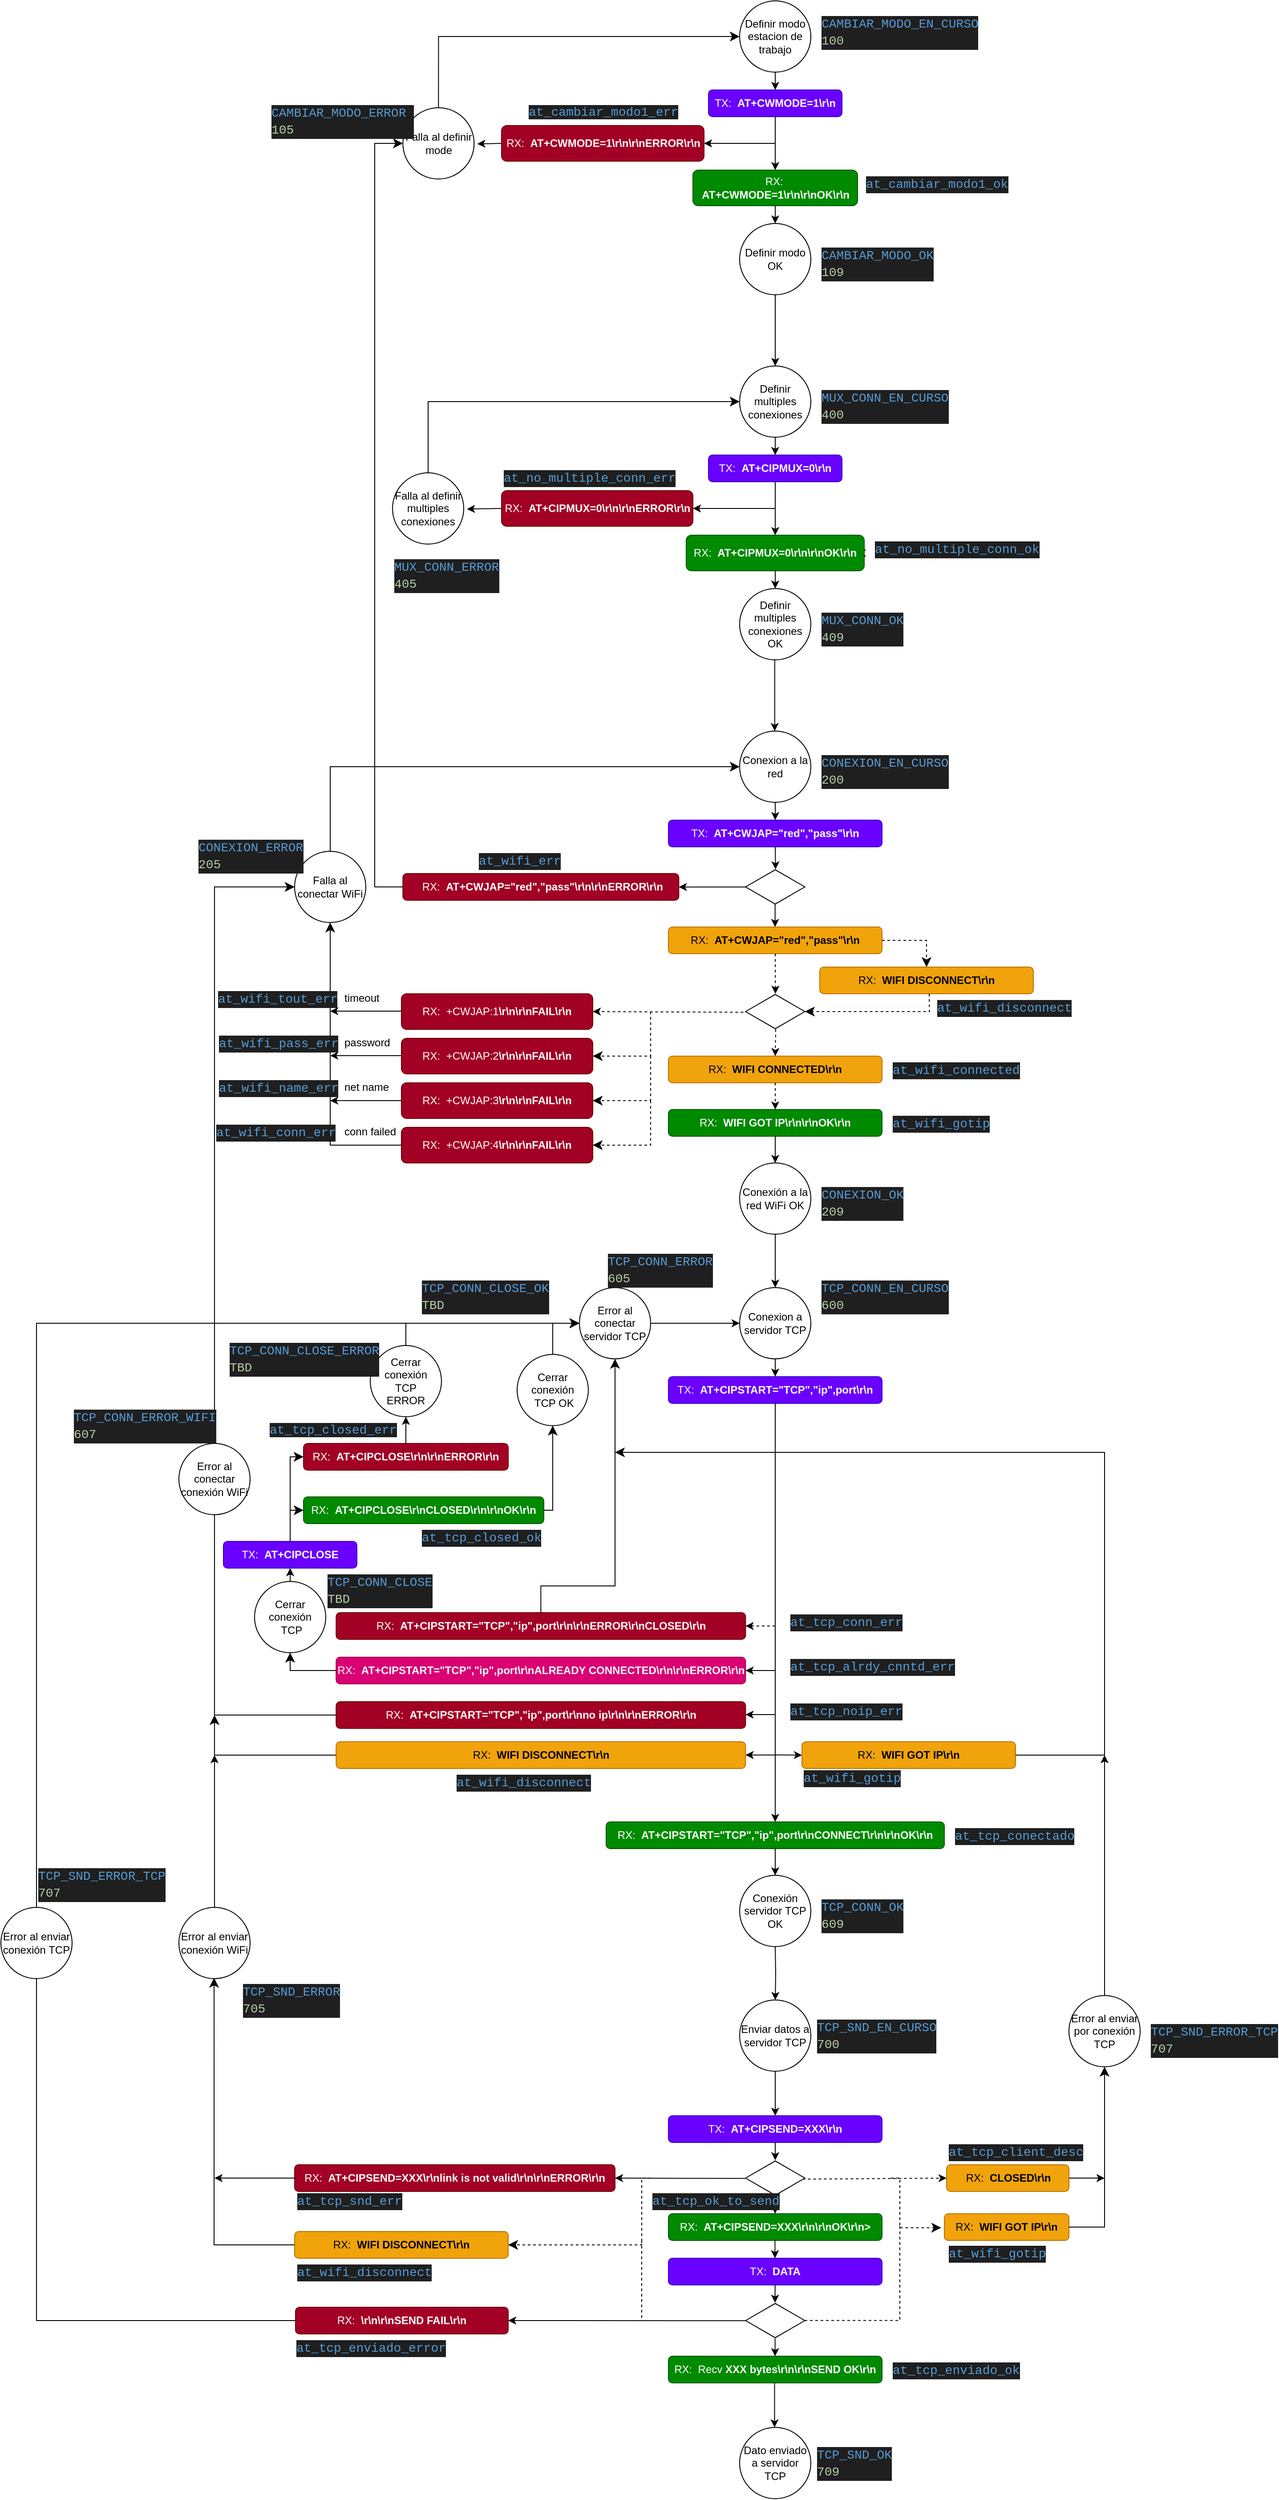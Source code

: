 <mxfile version="24.2.5" type="device">
  <diagram name="Page-1" id="80QpB-B04bkWbyGfEv_a">
    <mxGraphModel dx="1687" dy="984" grid="1" gridSize="10" guides="1" tooltips="1" connect="1" arrows="1" fold="1" page="1" pageScale="1" pageWidth="3300" pageHeight="4681" math="0" shadow="0">
      <root>
        <mxCell id="0" />
        <mxCell id="1" parent="0" />
        <mxCell id="Xc40PflhPrWWfSKv4Lwu-1" value="Definir modo estacion de trabajo" style="ellipse;whiteSpace=wrap;html=1;aspect=fixed;" parent="1" vertex="1">
          <mxGeometry x="1350" y="200" width="80" height="80" as="geometry" />
        </mxCell>
        <mxCell id="Xc40PflhPrWWfSKv4Lwu-2" value="TX:&amp;nbsp; &lt;b&gt;AT+CWMODE=1\r\n&lt;/b&gt;" style="rounded=1;whiteSpace=wrap;html=1;fillColor=#6a00ff;fontColor=#ffffff;strokeColor=#3700CC;" parent="1" vertex="1">
          <mxGeometry x="1315" y="300" width="150" height="30" as="geometry" />
        </mxCell>
        <mxCell id="Xc40PflhPrWWfSKv4Lwu-3" value="" style="endArrow=classic;html=1;rounded=0;exitX=0.5;exitY=1;exitDx=0;exitDy=0;entryX=0.5;entryY=0;entryDx=0;entryDy=0;" parent="1" source="Xc40PflhPrWWfSKv4Lwu-1" target="Xc40PflhPrWWfSKv4Lwu-2" edge="1">
          <mxGeometry width="50" height="50" relative="1" as="geometry">
            <mxPoint x="1510" y="390" as="sourcePoint" />
            <mxPoint x="1560" y="340" as="targetPoint" />
          </mxGeometry>
        </mxCell>
        <mxCell id="Xc40PflhPrWWfSKv4Lwu-4" value="Definir modo OK" style="ellipse;whiteSpace=wrap;html=1;aspect=fixed;" parent="1" vertex="1">
          <mxGeometry x="1350" y="450" width="80" height="80" as="geometry" />
        </mxCell>
        <mxCell id="Xc40PflhPrWWfSKv4Lwu-6" value="RX:&amp;nbsp; &lt;b&gt;AT+CWMODE=1\r\n&lt;/b&gt;&lt;b&gt;\r\nOK&lt;/b&gt;&lt;b&gt;\r\n&lt;/b&gt;" style="rounded=1;whiteSpace=wrap;html=1;fillColor=#008a00;fontColor=#ffffff;strokeColor=#005700;" parent="1" vertex="1">
          <mxGeometry x="1297.5" y="390" width="185" height="40" as="geometry" />
        </mxCell>
        <mxCell id="Xc40PflhPrWWfSKv4Lwu-7" value="" style="endArrow=classic;html=1;rounded=0;entryX=0.5;entryY=0;entryDx=0;entryDy=0;" parent="1" target="Xc40PflhPrWWfSKv4Lwu-4" edge="1">
          <mxGeometry width="50" height="50" relative="1" as="geometry">
            <mxPoint x="1390" y="430" as="sourcePoint" />
            <mxPoint x="1560" y="380" as="targetPoint" />
          </mxGeometry>
        </mxCell>
        <mxCell id="Xc40PflhPrWWfSKv4Lwu-9" value="" style="endArrow=classic;html=1;rounded=0;exitX=0.5;exitY=1;exitDx=0;exitDy=0;entryX=0.5;entryY=0;entryDx=0;entryDy=0;" parent="1" source="Xc40PflhPrWWfSKv4Lwu-2" target="Xc40PflhPrWWfSKv4Lwu-6" edge="1">
          <mxGeometry width="50" height="50" relative="1" as="geometry">
            <mxPoint x="1420" y="370" as="sourcePoint" />
            <mxPoint x="1470" y="320" as="targetPoint" />
          </mxGeometry>
        </mxCell>
        <mxCell id="Xc40PflhPrWWfSKv4Lwu-10" value="RX:&amp;nbsp; &lt;b&gt;AT+CWMODE=1\r\n&lt;/b&gt;&lt;b&gt;\r\nERROR&lt;/b&gt;&lt;b&gt;\r\n&lt;/b&gt;" style="rounded=1;whiteSpace=wrap;html=1;fillColor=#a20025;fontColor=#ffffff;strokeColor=#6F0000;" parent="1" vertex="1">
          <mxGeometry x="1082.5" y="340" width="227.5" height="40" as="geometry" />
        </mxCell>
        <mxCell id="Xc40PflhPrWWfSKv4Lwu-11" value="" style="endArrow=classic;html=1;rounded=0;entryX=1;entryY=0.5;entryDx=0;entryDy=0;" parent="1" target="Xc40PflhPrWWfSKv4Lwu-10" edge="1">
          <mxGeometry width="50" height="50" relative="1" as="geometry">
            <mxPoint x="1390" y="360" as="sourcePoint" />
            <mxPoint x="1340" y="360" as="targetPoint" />
          </mxGeometry>
        </mxCell>
        <mxCell id="Xc40PflhPrWWfSKv4Lwu-12" value="Falla al definir mode" style="ellipse;whiteSpace=wrap;html=1;aspect=fixed;" parent="1" vertex="1">
          <mxGeometry x="971.66" y="320" width="80" height="80" as="geometry" />
        </mxCell>
        <mxCell id="Xc40PflhPrWWfSKv4Lwu-13" value="" style="endArrow=classic;html=1;rounded=0;exitX=0;exitY=0.5;exitDx=0;exitDy=0;entryX=1.045;entryY=0.508;entryDx=0;entryDy=0;entryPerimeter=0;" parent="1" source="Xc40PflhPrWWfSKv4Lwu-10" target="Xc40PflhPrWWfSKv4Lwu-12" edge="1">
          <mxGeometry width="50" height="50" relative="1" as="geometry">
            <mxPoint x="1120" y="410" as="sourcePoint" />
            <mxPoint x="1170" y="360" as="targetPoint" />
          </mxGeometry>
        </mxCell>
        <mxCell id="Xc40PflhPrWWfSKv4Lwu-16" value="" style="edgeStyle=segmentEdgeStyle;endArrow=classic;html=1;curved=0;rounded=0;endSize=8;startSize=8;exitX=0.5;exitY=0;exitDx=0;exitDy=0;entryX=0;entryY=0.5;entryDx=0;entryDy=0;" parent="1" source="Xc40PflhPrWWfSKv4Lwu-12" target="Xc40PflhPrWWfSKv4Lwu-1" edge="1">
          <mxGeometry width="50" height="50" relative="1" as="geometry">
            <mxPoint x="1120" y="330" as="sourcePoint" />
            <mxPoint x="1170" y="280" as="targetPoint" />
            <Array as="points">
              <mxPoint x="1012" y="240" />
            </Array>
          </mxGeometry>
        </mxCell>
        <mxCell id="Xc40PflhPrWWfSKv4Lwu-17" value="Definir multiples conexiones" style="ellipse;whiteSpace=wrap;html=1;aspect=fixed;" parent="1" vertex="1">
          <mxGeometry x="1350" y="610" width="80" height="80" as="geometry" />
        </mxCell>
        <mxCell id="Xc40PflhPrWWfSKv4Lwu-18" value="TX:&amp;nbsp; &lt;b&gt;AT+CIPMUX=0\r\n&lt;/b&gt;" style="rounded=1;whiteSpace=wrap;html=1;fillColor=#6a00ff;fontColor=#ffffff;strokeColor=#3700CC;" parent="1" vertex="1">
          <mxGeometry x="1315" y="710" width="150" height="30" as="geometry" />
        </mxCell>
        <mxCell id="Xc40PflhPrWWfSKv4Lwu-19" value="" style="endArrow=classic;html=1;rounded=0;exitX=0.5;exitY=1;exitDx=0;exitDy=0;entryX=0.5;entryY=0;entryDx=0;entryDy=0;" parent="1" source="Xc40PflhPrWWfSKv4Lwu-17" target="Xc40PflhPrWWfSKv4Lwu-18" edge="1">
          <mxGeometry width="50" height="50" relative="1" as="geometry">
            <mxPoint x="1510" y="800" as="sourcePoint" />
            <mxPoint x="1560" y="750" as="targetPoint" />
          </mxGeometry>
        </mxCell>
        <mxCell id="Xc40PflhPrWWfSKv4Lwu-20" value="Definir multiples conexiones OK" style="ellipse;whiteSpace=wrap;html=1;aspect=fixed;" parent="1" vertex="1">
          <mxGeometry x="1350" y="860" width="80" height="80" as="geometry" />
        </mxCell>
        <mxCell id="P4vxd5wbJ3RB-dHraKUC-9" style="edgeStyle=orthogonalEdgeStyle;rounded=0;orthogonalLoop=1;jettySize=auto;html=1;exitX=1;exitY=0.5;exitDx=0;exitDy=0;" parent="1" source="Xc40PflhPrWWfSKv4Lwu-21" edge="1">
          <mxGeometry relative="1" as="geometry">
            <mxPoint x="1482.742" y="819.71" as="targetPoint" />
          </mxGeometry>
        </mxCell>
        <mxCell id="Xc40PflhPrWWfSKv4Lwu-21" value="RX:&amp;nbsp; &lt;b&gt;AT+&lt;/b&gt;&lt;b&gt;CIPMUX&lt;/b&gt;&lt;b&gt;=0\r\n&lt;/b&gt;&lt;b&gt;\r\nOK&lt;/b&gt;&lt;b&gt;\r\n&lt;/b&gt;" style="rounded=1;whiteSpace=wrap;html=1;fillColor=#008a00;fontColor=#ffffff;strokeColor=#005700;" parent="1" vertex="1">
          <mxGeometry x="1290" y="800" width="200" height="40" as="geometry" />
        </mxCell>
        <mxCell id="Xc40PflhPrWWfSKv4Lwu-22" value="" style="endArrow=classic;html=1;rounded=0;entryX=0.5;entryY=0;entryDx=0;entryDy=0;" parent="1" target="Xc40PflhPrWWfSKv4Lwu-20" edge="1">
          <mxGeometry width="50" height="50" relative="1" as="geometry">
            <mxPoint x="1390" y="840" as="sourcePoint" />
            <mxPoint x="1560" y="790" as="targetPoint" />
          </mxGeometry>
        </mxCell>
        <mxCell id="Xc40PflhPrWWfSKv4Lwu-23" value="" style="endArrow=classic;html=1;rounded=0;exitX=0.5;exitY=1;exitDx=0;exitDy=0;entryX=0.5;entryY=0;entryDx=0;entryDy=0;" parent="1" source="Xc40PflhPrWWfSKv4Lwu-18" target="Xc40PflhPrWWfSKv4Lwu-21" edge="1">
          <mxGeometry width="50" height="50" relative="1" as="geometry">
            <mxPoint x="1420" y="780" as="sourcePoint" />
            <mxPoint x="1470" y="730" as="targetPoint" />
          </mxGeometry>
        </mxCell>
        <mxCell id="Xc40PflhPrWWfSKv4Lwu-24" value="RX:&amp;nbsp; &lt;b&gt;AT+&lt;/b&gt;&lt;b&gt;CIPMUX&lt;/b&gt;&lt;b&gt;=0\r\n&lt;/b&gt;&lt;b&gt;\r\nERROR&lt;/b&gt;&lt;b&gt;\r\n&lt;/b&gt;" style="rounded=1;whiteSpace=wrap;html=1;fillColor=#a20025;fontColor=#ffffff;strokeColor=#6F0000;" parent="1" vertex="1">
          <mxGeometry x="1082.5" y="750" width="215" height="40" as="geometry" />
        </mxCell>
        <mxCell id="Xc40PflhPrWWfSKv4Lwu-25" value="" style="endArrow=classic;html=1;rounded=0;entryX=1;entryY=0.5;entryDx=0;entryDy=0;" parent="1" target="Xc40PflhPrWWfSKv4Lwu-24" edge="1">
          <mxGeometry width="50" height="50" relative="1" as="geometry">
            <mxPoint x="1390" y="770" as="sourcePoint" />
            <mxPoint x="1340" y="770" as="targetPoint" />
          </mxGeometry>
        </mxCell>
        <mxCell id="Xc40PflhPrWWfSKv4Lwu-26" value="Falla al definir multiples conexiones" style="ellipse;whiteSpace=wrap;html=1;aspect=fixed;" parent="1" vertex="1">
          <mxGeometry x="960" y="730" width="80" height="80" as="geometry" />
        </mxCell>
        <mxCell id="Xc40PflhPrWWfSKv4Lwu-27" value="" style="endArrow=classic;html=1;rounded=0;exitX=0;exitY=0.5;exitDx=0;exitDy=0;entryX=1.045;entryY=0.508;entryDx=0;entryDy=0;entryPerimeter=0;" parent="1" source="Xc40PflhPrWWfSKv4Lwu-24" target="Xc40PflhPrWWfSKv4Lwu-26" edge="1">
          <mxGeometry width="50" height="50" relative="1" as="geometry">
            <mxPoint x="1120" y="820" as="sourcePoint" />
            <mxPoint x="1170" y="770" as="targetPoint" />
          </mxGeometry>
        </mxCell>
        <mxCell id="Xc40PflhPrWWfSKv4Lwu-28" value="" style="edgeStyle=segmentEdgeStyle;endArrow=classic;html=1;curved=0;rounded=0;endSize=8;startSize=8;exitX=0.5;exitY=0;exitDx=0;exitDy=0;entryX=0;entryY=0.5;entryDx=0;entryDy=0;" parent="1" source="Xc40PflhPrWWfSKv4Lwu-26" target="Xc40PflhPrWWfSKv4Lwu-17" edge="1">
          <mxGeometry width="50" height="50" relative="1" as="geometry">
            <mxPoint x="1120" y="740" as="sourcePoint" />
            <mxPoint x="1170" y="690" as="targetPoint" />
            <Array as="points">
              <mxPoint x="1000" y="650" />
            </Array>
          </mxGeometry>
        </mxCell>
        <mxCell id="Xc40PflhPrWWfSKv4Lwu-29" value="Conexion a la red" style="ellipse;whiteSpace=wrap;html=1;aspect=fixed;" parent="1" vertex="1">
          <mxGeometry x="1350" y="1020" width="80" height="80" as="geometry" />
        </mxCell>
        <mxCell id="Xc40PflhPrWWfSKv4Lwu-30" value="TX:&amp;nbsp; &lt;b&gt;AT+CWJAP=&quot;red&quot;,&quot;pass&quot;\r\n&lt;/b&gt;" style="rounded=1;whiteSpace=wrap;html=1;fillColor=#6a00ff;fontColor=#ffffff;strokeColor=#3700CC;" parent="1" vertex="1">
          <mxGeometry x="1270" y="1120" width="240" height="30" as="geometry" />
        </mxCell>
        <mxCell id="Xc40PflhPrWWfSKv4Lwu-31" value="" style="endArrow=classic;html=1;rounded=0;exitX=0.5;exitY=1;exitDx=0;exitDy=0;entryX=0.5;entryY=0;entryDx=0;entryDy=0;" parent="1" source="Xc40PflhPrWWfSKv4Lwu-29" target="Xc40PflhPrWWfSKv4Lwu-30" edge="1">
          <mxGeometry width="50" height="50" relative="1" as="geometry">
            <mxPoint x="1510" y="1210" as="sourcePoint" />
            <mxPoint x="1560" y="1160" as="targetPoint" />
          </mxGeometry>
        </mxCell>
        <mxCell id="P4vxd5wbJ3RB-dHraKUC-3" style="edgeStyle=orthogonalEdgeStyle;rounded=0;orthogonalLoop=1;jettySize=auto;html=1;exitX=0.5;exitY=1;exitDx=0;exitDy=0;" parent="1" source="Xc40PflhPrWWfSKv4Lwu-32" target="Xc40PflhPrWWfSKv4Lwu-74" edge="1">
          <mxGeometry relative="1" as="geometry" />
        </mxCell>
        <mxCell id="Xc40PflhPrWWfSKv4Lwu-32" value="Conexión a la red WiFi OK" style="ellipse;whiteSpace=wrap;html=1;aspect=fixed;" parent="1" vertex="1">
          <mxGeometry x="1350" y="1505" width="80" height="80" as="geometry" />
        </mxCell>
        <mxCell id="Xc40PflhPrWWfSKv4Lwu-35" value="" style="endArrow=classic;html=1;rounded=0;exitX=0.5;exitY=1;exitDx=0;exitDy=0;entryX=0.505;entryY=0.008;entryDx=0;entryDy=0;entryPerimeter=0;" parent="1" source="Xc40PflhPrWWfSKv4Lwu-30" target="P4vxd5wbJ3RB-dHraKUC-7" edge="1">
          <mxGeometry width="50" height="50" relative="1" as="geometry">
            <mxPoint x="1420" y="1190" as="sourcePoint" />
            <mxPoint x="1390" y="1180" as="targetPoint" />
          </mxGeometry>
        </mxCell>
        <mxCell id="Xc40PflhPrWWfSKv4Lwu-36" value="RX:&amp;nbsp; +CWJAP:1&lt;b&gt;\r\n&lt;/b&gt;&lt;b&gt;\r\nFAIL&lt;/b&gt;&lt;b&gt;\r\n&lt;/b&gt;" style="rounded=1;whiteSpace=wrap;html=1;fillColor=#a20025;fontColor=#ffffff;strokeColor=#6F0000;" parent="1" vertex="1">
          <mxGeometry x="970" y="1315" width="215" height="40" as="geometry" />
        </mxCell>
        <mxCell id="Xc40PflhPrWWfSKv4Lwu-38" value="Falla al conectar WiFi" style="ellipse;whiteSpace=wrap;html=1;aspect=fixed;" parent="1" vertex="1">
          <mxGeometry x="850" y="1155" width="80" height="80" as="geometry" />
        </mxCell>
        <mxCell id="Xc40PflhPrWWfSKv4Lwu-40" value="" style="edgeStyle=segmentEdgeStyle;endArrow=classic;html=1;curved=0;rounded=0;endSize=8;startSize=8;exitX=0.5;exitY=0;exitDx=0;exitDy=0;entryX=0;entryY=0.5;entryDx=0;entryDy=0;" parent="1" source="Xc40PflhPrWWfSKv4Lwu-38" target="Xc40PflhPrWWfSKv4Lwu-29" edge="1">
          <mxGeometry width="50" height="50" relative="1" as="geometry">
            <mxPoint x="1120" y="1150" as="sourcePoint" />
            <mxPoint x="1170" y="1100" as="targetPoint" />
            <Array as="points">
              <mxPoint x="890" y="1060" />
            </Array>
          </mxGeometry>
        </mxCell>
        <mxCell id="Xc40PflhPrWWfSKv4Lwu-41" value="RX:&amp;nbsp; &lt;b&gt;AT+CWJAP=&quot;red&quot;,&quot;pass&quot;\r\n&lt;/b&gt;" style="rounded=1;whiteSpace=wrap;html=1;fillColor=#f0a30a;fontColor=#000000;strokeColor=#BD7000;" parent="1" vertex="1">
          <mxGeometry x="1269.99" y="1240" width="240" height="30" as="geometry" />
        </mxCell>
        <mxCell id="Xc40PflhPrWWfSKv4Lwu-42" value="" style="endArrow=classic;html=1;rounded=0;dashed=1;exitX=0.5;exitY=1;exitDx=0;exitDy=0;" parent="1" source="Xc40PflhPrWWfSKv4Lwu-41" edge="1">
          <mxGeometry width="50" height="50" relative="1" as="geometry">
            <mxPoint x="1390" y="1275" as="sourcePoint" />
            <mxPoint x="1390.23" y="1315" as="targetPoint" />
          </mxGeometry>
        </mxCell>
        <mxCell id="Xc40PflhPrWWfSKv4Lwu-43" value="RX:&amp;nbsp; &lt;b&gt;WIFI DISCONNECT\r\n&lt;/b&gt;" style="rounded=1;whiteSpace=wrap;html=1;fillColor=#f0a30a;fontColor=#000000;strokeColor=#BD7000;" parent="1" vertex="1">
          <mxGeometry x="1440" y="1285" width="240" height="30" as="geometry" />
        </mxCell>
        <mxCell id="Xc40PflhPrWWfSKv4Lwu-44" value="" style="html=1;whiteSpace=wrap;aspect=fixed;shape=isoRectangle;" parent="1" vertex="1">
          <mxGeometry x="1356.66" y="1315" width="66.67" height="40" as="geometry" />
        </mxCell>
        <mxCell id="Xc40PflhPrWWfSKv4Lwu-45" value="" style="edgeStyle=segmentEdgeStyle;endArrow=classic;html=1;curved=0;rounded=0;endSize=8;startSize=8;exitX=1;exitY=0.5;exitDx=0;exitDy=0;dashed=1;" parent="1" source="Xc40PflhPrWWfSKv4Lwu-41" target="Xc40PflhPrWWfSKv4Lwu-43" edge="1">
          <mxGeometry width="50" height="50" relative="1" as="geometry">
            <mxPoint x="1380" y="1335" as="sourcePoint" />
            <mxPoint x="1430" y="1285" as="targetPoint" />
          </mxGeometry>
        </mxCell>
        <mxCell id="Xc40PflhPrWWfSKv4Lwu-47" value="" style="edgeStyle=elbowEdgeStyle;elbow=horizontal;endArrow=classic;html=1;curved=0;rounded=0;endSize=8;startSize=8;dashed=1;" parent="1" edge="1">
          <mxGeometry width="50" height="50" relative="1" as="geometry">
            <mxPoint x="1563" y="1315" as="sourcePoint" />
            <mxPoint x="1423.33" y="1335" as="targetPoint" />
            <Array as="points">
              <mxPoint x="1563.33" y="1315" />
            </Array>
          </mxGeometry>
        </mxCell>
        <mxCell id="Xc40PflhPrWWfSKv4Lwu-48" value="RX:&amp;nbsp; &lt;b&gt;WIFI CONNECTED\r\n&lt;/b&gt;" style="rounded=1;whiteSpace=wrap;html=1;fillColor=#f0a30a;fontColor=#000000;strokeColor=#BD7000;" parent="1" vertex="1">
          <mxGeometry x="1270" y="1385" width="240" height="30" as="geometry" />
        </mxCell>
        <mxCell id="Xc40PflhPrWWfSKv4Lwu-49" value="RX:&amp;nbsp; &lt;b&gt;WIFI GOT IP&lt;/b&gt;&lt;b&gt;\r\n&lt;/b&gt;&lt;b&gt;\r\nOK&lt;/b&gt;&lt;b&gt;\r\n&lt;/b&gt;" style="rounded=1;whiteSpace=wrap;html=1;fillColor=#008a00;fontColor=#ffffff;strokeColor=#005700;" parent="1" vertex="1">
          <mxGeometry x="1270" y="1445" width="240" height="30" as="geometry" />
        </mxCell>
        <mxCell id="Xc40PflhPrWWfSKv4Lwu-50" value="" style="endArrow=classic;html=1;rounded=0;exitX=0.508;exitY=0.998;exitDx=0;exitDy=0;exitPerimeter=0;entryX=0.5;entryY=0;entryDx=0;entryDy=0;dashed=1;" parent="1" source="Xc40PflhPrWWfSKv4Lwu-44" target="Xc40PflhPrWWfSKv4Lwu-48" edge="1">
          <mxGeometry width="50" height="50" relative="1" as="geometry">
            <mxPoint x="1400" y="1355" as="sourcePoint" />
            <mxPoint x="1430" y="1315" as="targetPoint" />
          </mxGeometry>
        </mxCell>
        <mxCell id="Xc40PflhPrWWfSKv4Lwu-53" value="" style="endArrow=classic;html=1;rounded=0;exitX=0.5;exitY=1;exitDx=0;exitDy=0;entryX=0.5;entryY=0;entryDx=0;entryDy=0;dashed=1;" parent="1" source="Xc40PflhPrWWfSKv4Lwu-48" target="Xc40PflhPrWWfSKv4Lwu-49" edge="1">
          <mxGeometry width="50" height="50" relative="1" as="geometry">
            <mxPoint x="1380" y="1365" as="sourcePoint" />
            <mxPoint x="1430" y="1315" as="targetPoint" />
          </mxGeometry>
        </mxCell>
        <mxCell id="Xc40PflhPrWWfSKv4Lwu-54" value="RX:&amp;nbsp; +CWJAP:2&lt;b&gt;\r\n&lt;/b&gt;&lt;b&gt;\r\nFAIL&lt;/b&gt;&lt;b&gt;\r\n&lt;/b&gt;" style="rounded=1;whiteSpace=wrap;html=1;fillColor=#a20025;fontColor=#ffffff;strokeColor=#6F0000;" parent="1" vertex="1">
          <mxGeometry x="970" y="1365" width="215" height="40" as="geometry" />
        </mxCell>
        <mxCell id="Xc40PflhPrWWfSKv4Lwu-56" value="RX:&amp;nbsp; +CWJAP:3&lt;b&gt;\r\n&lt;/b&gt;&lt;b&gt;\r\nFAIL&lt;/b&gt;&lt;b&gt;\r\n&lt;/b&gt;" style="rounded=1;whiteSpace=wrap;html=1;fillColor=#a20025;fontColor=#ffffff;strokeColor=#6F0000;" parent="1" vertex="1">
          <mxGeometry x="970" y="1415" width="215" height="40" as="geometry" />
        </mxCell>
        <mxCell id="Xc40PflhPrWWfSKv4Lwu-58" value="RX:&amp;nbsp; +CWJAP:4&lt;b&gt;\r\n&lt;/b&gt;&lt;b&gt;\r\nFAIL&lt;/b&gt;&lt;b&gt;\r\n&lt;/b&gt;" style="rounded=1;whiteSpace=wrap;html=1;fillColor=#a20025;fontColor=#ffffff;strokeColor=#6F0000;" parent="1" vertex="1">
          <mxGeometry x="970" y="1465" width="215" height="40" as="geometry" />
        </mxCell>
        <mxCell id="Xc40PflhPrWWfSKv4Lwu-60" value="" style="endArrow=classic;html=1;rounded=0;exitX=-0.037;exitY=0.52;exitDx=0;exitDy=0;exitPerimeter=0;entryX=1;entryY=0.5;entryDx=0;entryDy=0;dashed=1;" parent="1" source="Xc40PflhPrWWfSKv4Lwu-44" target="Xc40PflhPrWWfSKv4Lwu-36" edge="1">
          <mxGeometry width="50" height="50" relative="1" as="geometry">
            <mxPoint x="1380" y="1365" as="sourcePoint" />
            <mxPoint x="1430" y="1315" as="targetPoint" />
          </mxGeometry>
        </mxCell>
        <mxCell id="Xc40PflhPrWWfSKv4Lwu-61" value="" style="endArrow=classic;html=1;rounded=0;exitX=0.5;exitY=1;exitDx=0;exitDy=0;entryX=0.5;entryY=0;entryDx=0;entryDy=0;" parent="1" source="Xc40PflhPrWWfSKv4Lwu-49" target="Xc40PflhPrWWfSKv4Lwu-32" edge="1">
          <mxGeometry width="50" height="50" relative="1" as="geometry">
            <mxPoint x="1380" y="1365" as="sourcePoint" />
            <mxPoint x="1430" y="1315" as="targetPoint" />
          </mxGeometry>
        </mxCell>
        <mxCell id="Xc40PflhPrWWfSKv4Lwu-62" value="" style="edgeStyle=segmentEdgeStyle;endArrow=classic;html=1;curved=0;rounded=0;endSize=8;startSize=8;entryX=1;entryY=0.5;entryDx=0;entryDy=0;dashed=1;" parent="1" target="Xc40PflhPrWWfSKv4Lwu-54" edge="1">
          <mxGeometry width="50" height="50" relative="1" as="geometry">
            <mxPoint x="1250" y="1335" as="sourcePoint" />
            <mxPoint x="1430" y="1315" as="targetPoint" />
            <Array as="points">
              <mxPoint x="1250" y="1385" />
            </Array>
          </mxGeometry>
        </mxCell>
        <mxCell id="Xc40PflhPrWWfSKv4Lwu-63" value="" style="edgeStyle=segmentEdgeStyle;endArrow=classic;html=1;curved=0;rounded=0;endSize=8;startSize=8;entryX=1;entryY=0.5;entryDx=0;entryDy=0;dashed=1;" parent="1" edge="1">
          <mxGeometry width="50" height="50" relative="1" as="geometry">
            <mxPoint x="1250" y="1385" as="sourcePoint" />
            <mxPoint x="1185" y="1435" as="targetPoint" />
            <Array as="points">
              <mxPoint x="1250" y="1435" />
            </Array>
          </mxGeometry>
        </mxCell>
        <mxCell id="Xc40PflhPrWWfSKv4Lwu-64" value="" style="edgeStyle=segmentEdgeStyle;endArrow=classic;html=1;curved=0;rounded=0;endSize=8;startSize=8;entryX=1;entryY=0.5;entryDx=0;entryDy=0;dashed=1;" parent="1" edge="1">
          <mxGeometry width="50" height="50" relative="1" as="geometry">
            <mxPoint x="1250" y="1435" as="sourcePoint" />
            <mxPoint x="1185" y="1485" as="targetPoint" />
            <Array as="points">
              <mxPoint x="1250" y="1485" />
            </Array>
          </mxGeometry>
        </mxCell>
        <mxCell id="Xc40PflhPrWWfSKv4Lwu-66" value="" style="edgeStyle=segmentEdgeStyle;endArrow=classic;html=1;curved=0;rounded=0;endSize=8;startSize=8;exitX=0;exitY=0.5;exitDx=0;exitDy=0;entryX=0.5;entryY=1;entryDx=0;entryDy=0;" parent="1" source="Xc40PflhPrWWfSKv4Lwu-58" target="Xc40PflhPrWWfSKv4Lwu-38" edge="1">
          <mxGeometry width="50" height="50" relative="1" as="geometry">
            <mxPoint x="840" y="1485" as="sourcePoint" />
            <mxPoint x="890" y="1275" as="targetPoint" />
          </mxGeometry>
        </mxCell>
        <mxCell id="Xc40PflhPrWWfSKv4Lwu-67" value="" style="endArrow=classic;html=1;rounded=0;exitX=0;exitY=0.5;exitDx=0;exitDy=0;" parent="1" source="Xc40PflhPrWWfSKv4Lwu-56" edge="1">
          <mxGeometry width="50" height="50" relative="1" as="geometry">
            <mxPoint x="1380" y="1455" as="sourcePoint" />
            <mxPoint x="890" y="1435" as="targetPoint" />
          </mxGeometry>
        </mxCell>
        <mxCell id="Xc40PflhPrWWfSKv4Lwu-68" value="" style="endArrow=classic;html=1;rounded=0;exitX=0;exitY=0.5;exitDx=0;exitDy=0;" parent="1" edge="1">
          <mxGeometry width="50" height="50" relative="1" as="geometry">
            <mxPoint x="970" y="1384.55" as="sourcePoint" />
            <mxPoint x="890" y="1384.55" as="targetPoint" />
          </mxGeometry>
        </mxCell>
        <mxCell id="Xc40PflhPrWWfSKv4Lwu-69" value="" style="endArrow=classic;html=1;rounded=0;exitX=0;exitY=0.5;exitDx=0;exitDy=0;" parent="1" edge="1">
          <mxGeometry width="50" height="50" relative="1" as="geometry">
            <mxPoint x="970" y="1334.55" as="sourcePoint" />
            <mxPoint x="890" y="1334.55" as="targetPoint" />
          </mxGeometry>
        </mxCell>
        <mxCell id="Xc40PflhPrWWfSKv4Lwu-70" value="timeout" style="text;strokeColor=none;fillColor=none;align=left;verticalAlign=middle;spacingLeft=4;spacingRight=4;overflow=hidden;points=[[0,0.5],[1,0.5]];portConstraint=eastwest;rotatable=0;whiteSpace=wrap;html=1;" parent="1" vertex="1">
          <mxGeometry x="900" y="1305" width="80" height="30" as="geometry" />
        </mxCell>
        <mxCell id="Xc40PflhPrWWfSKv4Lwu-71" value="password" style="text;strokeColor=none;fillColor=none;align=left;verticalAlign=middle;spacingLeft=4;spacingRight=4;overflow=hidden;points=[[0,0.5],[1,0.5]];portConstraint=eastwest;rotatable=0;whiteSpace=wrap;html=1;" parent="1" vertex="1">
          <mxGeometry x="900" y="1355" width="80" height="30" as="geometry" />
        </mxCell>
        <mxCell id="Xc40PflhPrWWfSKv4Lwu-72" value="net name" style="text;strokeColor=none;fillColor=none;align=left;verticalAlign=middle;spacingLeft=4;spacingRight=4;overflow=hidden;points=[[0,0.5],[1,0.5]];portConstraint=eastwest;rotatable=0;whiteSpace=wrap;html=1;" parent="1" vertex="1">
          <mxGeometry x="900" y="1405" width="80" height="30" as="geometry" />
        </mxCell>
        <mxCell id="Xc40PflhPrWWfSKv4Lwu-73" value="conn failed" style="text;strokeColor=none;fillColor=none;align=left;verticalAlign=middle;spacingLeft=4;spacingRight=4;overflow=hidden;points=[[0,0.5],[1,0.5]];portConstraint=eastwest;rotatable=0;whiteSpace=wrap;html=1;" parent="1" vertex="1">
          <mxGeometry x="900" y="1455" width="80" height="30" as="geometry" />
        </mxCell>
        <mxCell id="Xc40PflhPrWWfSKv4Lwu-74" value="Conexion a servidor TCP" style="ellipse;whiteSpace=wrap;html=1;aspect=fixed;" parent="1" vertex="1">
          <mxGeometry x="1350" y="1645" width="80" height="80" as="geometry" />
        </mxCell>
        <mxCell id="Xc40PflhPrWWfSKv4Lwu-75" value="TX:&amp;nbsp; &lt;b&gt;AT+CIPSTART=&quot;TCP&quot;,&quot;ip&quot;,port\r\n&lt;/b&gt;" style="rounded=1;whiteSpace=wrap;html=1;fillColor=#6a00ff;fontColor=#ffffff;strokeColor=#3700CC;" parent="1" vertex="1">
          <mxGeometry x="1270" y="1745" width="240" height="30" as="geometry" />
        </mxCell>
        <mxCell id="Xc40PflhPrWWfSKv4Lwu-76" value="" style="endArrow=classic;html=1;rounded=0;exitX=0.5;exitY=1;exitDx=0;exitDy=0;entryX=0.5;entryY=0;entryDx=0;entryDy=0;" parent="1" source="Xc40PflhPrWWfSKv4Lwu-74" target="Xc40PflhPrWWfSKv4Lwu-75" edge="1">
          <mxGeometry width="50" height="50" relative="1" as="geometry">
            <mxPoint x="1510" y="1835" as="sourcePoint" />
            <mxPoint x="1560" y="1785" as="targetPoint" />
          </mxGeometry>
        </mxCell>
        <mxCell id="Xc40PflhPrWWfSKv4Lwu-77" value="Conexión servidor TCP OK" style="ellipse;whiteSpace=wrap;html=1;aspect=fixed;" parent="1" vertex="1">
          <mxGeometry x="1350" y="2305" width="80" height="80" as="geometry" />
        </mxCell>
        <mxCell id="Xc40PflhPrWWfSKv4Lwu-78" value="" style="endArrow=classic;html=1;rounded=0;exitX=0.5;exitY=1;exitDx=0;exitDy=0;entryX=0.5;entryY=0;entryDx=0;entryDy=0;" parent="1" source="Xc40PflhPrWWfSKv4Lwu-75" target="Xc40PflhPrWWfSKv4Lwu-82" edge="1">
          <mxGeometry width="50" height="50" relative="1" as="geometry">
            <mxPoint x="1420" y="1815" as="sourcePoint" />
            <mxPoint x="1390" y="1805" as="targetPoint" />
          </mxGeometry>
        </mxCell>
        <mxCell id="Xc40PflhPrWWfSKv4Lwu-82" value="RX:&amp;nbsp;&amp;nbsp;&lt;b&gt;AT+CIPSTART=&quot;TCP&quot;,&quot;ip&quot;,port&lt;/b&gt;&lt;b&gt;\r\nCONNECT&lt;/b&gt;&lt;b&gt;\r\n&lt;/b&gt;&lt;b&gt;\r\nOK&lt;/b&gt;&lt;b&gt;\r\n&lt;/b&gt;" style="rounded=1;whiteSpace=wrap;html=1;fillColor=#008a00;fontColor=#ffffff;strokeColor=#005700;" parent="1" vertex="1">
          <mxGeometry x="1200" y="2245" width="380" height="30" as="geometry" />
        </mxCell>
        <mxCell id="Xc40PflhPrWWfSKv4Lwu-96" value="" style="endArrow=classic;html=1;rounded=0;exitX=0.5;exitY=1;exitDx=0;exitDy=0;entryX=0.5;entryY=0;entryDx=0;entryDy=0;" parent="1" target="Xc40PflhPrWWfSKv4Lwu-77" edge="1">
          <mxGeometry width="50" height="50" relative="1" as="geometry">
            <mxPoint x="1390" y="2275" as="sourcePoint" />
            <mxPoint x="1430" y="2115" as="targetPoint" />
          </mxGeometry>
        </mxCell>
        <mxCell id="Xc40PflhPrWWfSKv4Lwu-108" value="RX:&amp;nbsp;&amp;nbsp;&lt;b&gt;AT+CIPSTART=&quot;TCP&quot;,&quot;ip&quot;,port&lt;/b&gt;&lt;b&gt;\r\nALREADY CONNECTED&lt;/b&gt;&lt;b&gt;\r\n&lt;/b&gt;&lt;b&gt;\r\nERROR&lt;/b&gt;&lt;b&gt;\r\n&lt;/b&gt;" style="rounded=1;whiteSpace=wrap;html=1;fillColor=#d80073;fontColor=#ffffff;strokeColor=#A50040;" parent="1" vertex="1">
          <mxGeometry x="896.66" y="2060" width="460" height="30" as="geometry" />
        </mxCell>
        <mxCell id="Xc40PflhPrWWfSKv4Lwu-109" value="RX:&amp;nbsp;&amp;nbsp;&lt;b&gt;AT+CIPSTART=&quot;TCP&quot;,&quot;ip&quot;,port&lt;/b&gt;&lt;b&gt;\r\nno ip&lt;/b&gt;&lt;b&gt;\r\n&lt;/b&gt;&lt;b&gt;\r\nERROR&lt;/b&gt;&lt;b&gt;\r\n&lt;/b&gt;" style="rounded=1;whiteSpace=wrap;html=1;fillColor=#a20025;fontColor=#ffffff;strokeColor=#6F0000;" parent="1" vertex="1">
          <mxGeometry x="896.66" y="2110" width="460" height="30" as="geometry" />
        </mxCell>
        <mxCell id="Xc40PflhPrWWfSKv4Lwu-110" value="RX:&amp;nbsp;&amp;nbsp;&lt;b&gt;AT+CIPSTART=&quot;TCP&quot;,&quot;ip&quot;,port&lt;/b&gt;&lt;b&gt;\r\n&lt;/b&gt;&lt;b&gt;\r\n&lt;/b&gt;&lt;b&gt;ERROR&lt;/b&gt;&lt;b&gt;\r\n&lt;/b&gt;&lt;b&gt;CLOSED&lt;/b&gt;&lt;b&gt;\r\n&lt;/b&gt;" style="rounded=1;whiteSpace=wrap;html=1;fillColor=#a20025;fontColor=#ffffff;strokeColor=#6F0000;" parent="1" vertex="1">
          <mxGeometry x="896.66" y="2010" width="460" height="30" as="geometry" />
        </mxCell>
        <mxCell id="Xc40PflhPrWWfSKv4Lwu-111" value="" style="endArrow=classic;html=1;rounded=0;entryX=1;entryY=0.5;entryDx=0;entryDy=0;dashed=1;" parent="1" target="Xc40PflhPrWWfSKv4Lwu-110" edge="1">
          <mxGeometry width="50" height="50" relative="1" as="geometry">
            <mxPoint x="1390" y="2025" as="sourcePoint" />
            <mxPoint x="1420" y="2050" as="targetPoint" />
          </mxGeometry>
        </mxCell>
        <mxCell id="Xc40PflhPrWWfSKv4Lwu-112" value="" style="endArrow=classic;html=1;rounded=0;entryX=1;entryY=0.5;entryDx=0;entryDy=0;" parent="1" target="Xc40PflhPrWWfSKv4Lwu-108" edge="1">
          <mxGeometry width="50" height="50" relative="1" as="geometry">
            <mxPoint x="1390" y="2075" as="sourcePoint" />
            <mxPoint x="1420" y="2050" as="targetPoint" />
          </mxGeometry>
        </mxCell>
        <mxCell id="Xc40PflhPrWWfSKv4Lwu-113" value="" style="endArrow=classic;html=1;rounded=0;entryX=1;entryY=0.5;entryDx=0;entryDy=0;" parent="1" edge="1">
          <mxGeometry width="50" height="50" relative="1" as="geometry">
            <mxPoint x="1389.66" y="2124.55" as="sourcePoint" />
            <mxPoint x="1356.66" y="2124.55" as="targetPoint" />
          </mxGeometry>
        </mxCell>
        <mxCell id="Xc40PflhPrWWfSKv4Lwu-115" value="" style="edgeStyle=elbowEdgeStyle;elbow=horizontal;endArrow=classic;html=1;curved=0;rounded=0;endSize=8;startSize=8;exitX=0;exitY=0.5;exitDx=0;exitDy=0;entryX=0;entryY=0.5;entryDx=0;entryDy=0;" parent="1" source="Xc40PflhPrWWfSKv4Lwu-109" target="Xc40PflhPrWWfSKv4Lwu-38" edge="1">
          <mxGeometry width="50" height="50" relative="1" as="geometry">
            <mxPoint x="1200" y="1760" as="sourcePoint" />
            <mxPoint x="890" y="1060" as="targetPoint" />
            <Array as="points">
              <mxPoint x="760" y="1790" />
            </Array>
          </mxGeometry>
        </mxCell>
        <mxCell id="Xc40PflhPrWWfSKv4Lwu-116" value="TX:&amp;nbsp; &lt;b&gt;AT+CIPCLOSE&lt;/b&gt;" style="rounded=1;whiteSpace=wrap;html=1;fillColor=#6a00ff;fontColor=#ffffff;strokeColor=#3700CC;" parent="1" vertex="1">
          <mxGeometry x="770" y="1930" width="150" height="30" as="geometry" />
        </mxCell>
        <mxCell id="Xc40PflhPrWWfSKv4Lwu-117" value="RX:&amp;nbsp; &lt;b&gt;AT+CIPCLOSE&lt;/b&gt;&lt;b&gt;\r\n&lt;/b&gt;&lt;b&gt;\r\nERROR&lt;/b&gt;&lt;b&gt;\r\n&lt;/b&gt;" style="rounded=1;whiteSpace=wrap;html=1;fillColor=#a20025;fontColor=#ffffff;strokeColor=#6F0000;" parent="1" vertex="1">
          <mxGeometry x="860" y="1820" width="230" height="30" as="geometry" />
        </mxCell>
        <mxCell id="Xc40PflhPrWWfSKv4Lwu-118" value="RX:&amp;nbsp; &lt;b&gt;AT+CIPCLOSE&lt;/b&gt;&lt;b&gt;\r\nCLOSED&lt;/b&gt;&lt;b&gt;\r\n\r\nOK&lt;/b&gt;&lt;b&gt;\r\n&lt;/b&gt;" style="rounded=1;whiteSpace=wrap;html=1;fillColor=#008a00;fontColor=#ffffff;strokeColor=#005700;" parent="1" vertex="1">
          <mxGeometry x="860" y="1880" width="270" height="30" as="geometry" />
        </mxCell>
        <mxCell id="Xc40PflhPrWWfSKv4Lwu-119" value="" style="edgeStyle=segmentEdgeStyle;endArrow=classic;html=1;curved=0;rounded=0;endSize=8;startSize=8;exitX=0;exitY=0.5;exitDx=0;exitDy=0;entryX=0.5;entryY=1;entryDx=0;entryDy=0;" parent="1" source="Xc40PflhPrWWfSKv4Lwu-108" target="Dkgv8G41BgkJthRIWQAd-58" edge="1">
          <mxGeometry width="50" height="50" relative="1" as="geometry">
            <mxPoint x="1160" y="1765" as="sourcePoint" />
            <mxPoint x="1210" y="1715" as="targetPoint" />
          </mxGeometry>
        </mxCell>
        <mxCell id="P4vxd5wbJ3RB-dHraKUC-1" value="" style="endArrow=classic;html=1;rounded=0;exitX=0.5;exitY=1;exitDx=0;exitDy=0;entryX=0.5;entryY=0;entryDx=0;entryDy=0;" parent="1" source="Xc40PflhPrWWfSKv4Lwu-4" target="Xc40PflhPrWWfSKv4Lwu-17" edge="1">
          <mxGeometry width="50" height="50" relative="1" as="geometry">
            <mxPoint x="1270" y="610" as="sourcePoint" />
            <mxPoint x="1320" y="560" as="targetPoint" />
          </mxGeometry>
        </mxCell>
        <mxCell id="P4vxd5wbJ3RB-dHraKUC-2" value="" style="endArrow=classic;html=1;rounded=0;exitX=0.5;exitY=1;exitDx=0;exitDy=0;entryX=0.5;entryY=0;entryDx=0;entryDy=0;" parent="1" edge="1">
          <mxGeometry width="50" height="50" relative="1" as="geometry">
            <mxPoint x="1389.41" y="940" as="sourcePoint" />
            <mxPoint x="1389.41" y="1020" as="targetPoint" />
          </mxGeometry>
        </mxCell>
        <mxCell id="P4vxd5wbJ3RB-dHraKUC-4" value="&amp;nbsp;RX:&amp;nbsp;&amp;nbsp;&lt;b&gt;AT+CWJAP=&quot;red&quot;,&quot;pass&quot;\r\n&lt;/b&gt;&lt;b&gt;\r\nERROR&lt;/b&gt;&lt;b&gt;\r\n&lt;/b&gt;" style="rounded=1;whiteSpace=wrap;html=1;fillColor=#a20025;fontColor=#ffffff;strokeColor=#6F0000;" parent="1" vertex="1">
          <mxGeometry x="971.66" y="1180" width="310" height="30" as="geometry" />
        </mxCell>
        <mxCell id="P4vxd5wbJ3RB-dHraKUC-5" value="" style="endArrow=classic;html=1;rounded=0;exitX=0.5;exitY=1;exitDx=0;exitDy=0;" parent="1" edge="1">
          <mxGeometry width="50" height="50" relative="1" as="geometry">
            <mxPoint x="1389.84" y="1210" as="sourcePoint" />
            <mxPoint x="1389.84" y="1240" as="targetPoint" />
          </mxGeometry>
        </mxCell>
        <mxCell id="P4vxd5wbJ3RB-dHraKUC-7" value="" style="html=1;whiteSpace=wrap;aspect=fixed;shape=isoRectangle;" parent="1" vertex="1">
          <mxGeometry x="1356.67" y="1175" width="66.67" height="40" as="geometry" />
        </mxCell>
        <mxCell id="P4vxd5wbJ3RB-dHraKUC-8" value="" style="endArrow=classic;html=1;rounded=0;exitX=0.022;exitY=0.503;exitDx=0;exitDy=0;exitPerimeter=0;" parent="1" source="P4vxd5wbJ3RB-dHraKUC-7" target="P4vxd5wbJ3RB-dHraKUC-4" edge="1">
          <mxGeometry width="50" height="50" relative="1" as="geometry">
            <mxPoint x="1320" y="1210" as="sourcePoint" />
            <mxPoint x="1370" y="1160" as="targetPoint" />
          </mxGeometry>
        </mxCell>
        <mxCell id="P4vxd5wbJ3RB-dHraKUC-13" value="" style="edgeStyle=elbowEdgeStyle;elbow=horizontal;endArrow=classic;html=1;curved=0;rounded=0;endSize=8;startSize=8;exitX=0;exitY=0.5;exitDx=0;exitDy=0;" parent="1" source="P4vxd5wbJ3RB-dHraKUC-4" target="Xc40PflhPrWWfSKv4Lwu-12" edge="1">
          <mxGeometry width="50" height="50" relative="1" as="geometry">
            <mxPoint x="1030" y="1260" as="sourcePoint" />
            <mxPoint x="1080" y="1210" as="targetPoint" />
            <Array as="points">
              <mxPoint x="940" y="780" />
            </Array>
          </mxGeometry>
        </mxCell>
        <mxCell id="P4vxd5wbJ3RB-dHraKUC-14" value="RX:&amp;nbsp; &lt;b&gt;WIFI DISCONNECT\r\n&lt;/b&gt;" style="rounded=1;whiteSpace=wrap;html=1;fillColor=#f0a30a;fontColor=#000000;strokeColor=#BD7000;" parent="1" vertex="1">
          <mxGeometry x="896.66" y="2155" width="460" height="30" as="geometry" />
        </mxCell>
        <mxCell id="P4vxd5wbJ3RB-dHraKUC-15" value="" style="endArrow=classic;html=1;rounded=0;entryX=1;entryY=0.5;entryDx=0;entryDy=0;" parent="1" edge="1">
          <mxGeometry width="50" height="50" relative="1" as="geometry">
            <mxPoint x="1389.66" y="2169.84" as="sourcePoint" />
            <mxPoint x="1356.66" y="2169.84" as="targetPoint" />
          </mxGeometry>
        </mxCell>
        <mxCell id="P4vxd5wbJ3RB-dHraKUC-17" value="" style="edgeStyle=segmentEdgeStyle;endArrow=classic;html=1;curved=0;rounded=0;endSize=8;startSize=8;exitX=0;exitY=0.5;exitDx=0;exitDy=0;" parent="1" source="P4vxd5wbJ3RB-dHraKUC-14" edge="1">
          <mxGeometry width="50" height="50" relative="1" as="geometry">
            <mxPoint x="960" y="2065" as="sourcePoint" />
            <mxPoint x="760" y="2125" as="targetPoint" />
          </mxGeometry>
        </mxCell>
        <mxCell id="P4vxd5wbJ3RB-dHraKUC-18" value="RX:&amp;nbsp; &lt;b&gt;WIFI GOT IP&lt;/b&gt;&lt;b&gt;\r\n&lt;/b&gt;" style="rounded=1;whiteSpace=wrap;html=1;fillColor=#f0a30a;fontColor=#000000;strokeColor=#BD7000;" parent="1" vertex="1">
          <mxGeometry x="1420" y="2155" width="240" height="30" as="geometry" />
        </mxCell>
        <mxCell id="P4vxd5wbJ3RB-dHraKUC-20" value="" style="endArrow=classic;html=1;rounded=0;entryX=0;entryY=0.5;entryDx=0;entryDy=0;" parent="1" target="P4vxd5wbJ3RB-dHraKUC-18" edge="1">
          <mxGeometry width="50" height="50" relative="1" as="geometry">
            <mxPoint x="1389.66" y="2169.81" as="sourcePoint" />
            <mxPoint x="1356.66" y="2169.81" as="targetPoint" />
          </mxGeometry>
        </mxCell>
        <mxCell id="P4vxd5wbJ3RB-dHraKUC-21" value="" style="edgeStyle=elbowEdgeStyle;elbow=horizontal;endArrow=classic;html=1;curved=0;rounded=0;endSize=8;startSize=8;exitX=1;exitY=0.5;exitDx=0;exitDy=0;" parent="1" source="P4vxd5wbJ3RB-dHraKUC-18" edge="1">
          <mxGeometry width="50" height="50" relative="1" as="geometry">
            <mxPoint x="1360" y="1910" as="sourcePoint" />
            <mxPoint x="1210" y="1830" as="targetPoint" />
            <Array as="points">
              <mxPoint x="1760" y="1880" />
              <mxPoint x="1710" y="1830" />
            </Array>
          </mxGeometry>
        </mxCell>
        <mxCell id="P4vxd5wbJ3RB-dHraKUC-23" style="edgeStyle=orthogonalEdgeStyle;rounded=0;orthogonalLoop=1;jettySize=auto;html=1;exitX=0.5;exitY=1;exitDx=0;exitDy=0;" parent="1" target="P4vxd5wbJ3RB-dHraKUC-24" edge="1">
          <mxGeometry relative="1" as="geometry">
            <mxPoint x="1390" y="2385" as="sourcePoint" />
          </mxGeometry>
        </mxCell>
        <mxCell id="P4vxd5wbJ3RB-dHraKUC-27" style="edgeStyle=orthogonalEdgeStyle;rounded=0;orthogonalLoop=1;jettySize=auto;html=1;exitX=0.5;exitY=1;exitDx=0;exitDy=0;entryX=0.5;entryY=0;entryDx=0;entryDy=0;" parent="1" source="P4vxd5wbJ3RB-dHraKUC-24" target="P4vxd5wbJ3RB-dHraKUC-26" edge="1">
          <mxGeometry relative="1" as="geometry" />
        </mxCell>
        <mxCell id="P4vxd5wbJ3RB-dHraKUC-24" value="Enviar datos a servidor TCP" style="ellipse;whiteSpace=wrap;html=1;aspect=fixed;" parent="1" vertex="1">
          <mxGeometry x="1350" y="2445" width="80" height="80" as="geometry" />
        </mxCell>
        <mxCell id="P4vxd5wbJ3RB-dHraKUC-25" value="RX:&amp;nbsp;&amp;nbsp;&lt;b&gt;CLOSED&lt;/b&gt;&lt;b&gt;\r\n&lt;/b&gt;" style="rounded=1;whiteSpace=wrap;html=1;fillColor=#f0a30a;fontColor=#000000;strokeColor=#BD7000;" parent="1" vertex="1">
          <mxGeometry x="1582.5" y="2630" width="137.5" height="30" as="geometry" />
        </mxCell>
        <mxCell id="P4vxd5wbJ3RB-dHraKUC-26" value="TX:&amp;nbsp; &lt;b&gt;AT+CIPSEND=XXX\r\n&lt;/b&gt;" style="rounded=1;whiteSpace=wrap;html=1;fillColor=#6a00ff;fontColor=#ffffff;strokeColor=#3700CC;" parent="1" vertex="1">
          <mxGeometry x="1269.99" y="2575" width="240" height="30" as="geometry" />
        </mxCell>
        <mxCell id="P4vxd5wbJ3RB-dHraKUC-28" value="RX:&amp;nbsp; &lt;b&gt;AT+CIPSEND=XXX\r\n&lt;/b&gt;&lt;b&gt;\r\nOK&lt;/b&gt;&lt;b&gt;\r\n&amp;gt;&lt;/b&gt;" style="rounded=1;whiteSpace=wrap;html=1;fillColor=#008a00;fontColor=#ffffff;strokeColor=#005700;" parent="1" vertex="1">
          <mxGeometry x="1270" y="2685" width="240" height="30" as="geometry" />
        </mxCell>
        <mxCell id="P4vxd5wbJ3RB-dHraKUC-29" value="" style="html=1;whiteSpace=wrap;aspect=fixed;shape=isoRectangle;" parent="1" vertex="1">
          <mxGeometry x="1356.67" y="2625" width="66.67" height="40" as="geometry" />
        </mxCell>
        <mxCell id="P4vxd5wbJ3RB-dHraKUC-30" value="" style="endArrow=classic;html=1;rounded=0;exitX=0.5;exitY=1;exitDx=0;exitDy=0;" parent="1" source="P4vxd5wbJ3RB-dHraKUC-26" edge="1">
          <mxGeometry width="50" height="50" relative="1" as="geometry">
            <mxPoint x="1400" y="2665" as="sourcePoint" />
            <mxPoint x="1390" y="2625" as="targetPoint" />
          </mxGeometry>
        </mxCell>
        <mxCell id="P4vxd5wbJ3RB-dHraKUC-31" value="" style="endArrow=classic;html=1;rounded=0;exitX=0.5;exitY=1;exitDx=0;exitDy=0;" parent="1" edge="1">
          <mxGeometry width="50" height="50" relative="1" as="geometry">
            <mxPoint x="1389.88" y="2665" as="sourcePoint" />
            <mxPoint x="1389.88" y="2685" as="targetPoint" />
          </mxGeometry>
        </mxCell>
        <mxCell id="P4vxd5wbJ3RB-dHraKUC-32" value="RX:&amp;nbsp; &lt;b&gt;AT+CIPSEND=XXX\r\nlink is not valid&lt;/b&gt;&lt;b&gt;\r\n&lt;/b&gt;&lt;b&gt;\r\nERROR&lt;/b&gt;&lt;b&gt;\r\n&lt;/b&gt;" style="rounded=1;whiteSpace=wrap;html=1;fillColor=#a20025;fontColor=#ffffff;strokeColor=#6F0000;" parent="1" vertex="1">
          <mxGeometry x="850" y="2630" width="360" height="30" as="geometry" />
        </mxCell>
        <mxCell id="P4vxd5wbJ3RB-dHraKUC-33" value="" style="endArrow=classic;html=1;rounded=0;exitX=-0.007;exitY=0.51;exitDx=0;exitDy=0;exitPerimeter=0;entryX=1;entryY=0.5;entryDx=0;entryDy=0;" parent="1" source="P4vxd5wbJ3RB-dHraKUC-29" target="P4vxd5wbJ3RB-dHraKUC-32" edge="1">
          <mxGeometry width="50" height="50" relative="1" as="geometry">
            <mxPoint x="1120" y="2685" as="sourcePoint" />
            <mxPoint x="1170" y="2635" as="targetPoint" />
          </mxGeometry>
        </mxCell>
        <mxCell id="P4vxd5wbJ3RB-dHraKUC-34" value="" style="endArrow=classic;html=1;rounded=0;exitX=0.5;exitY=1;exitDx=0;exitDy=0;" parent="1" edge="1">
          <mxGeometry width="50" height="50" relative="1" as="geometry">
            <mxPoint x="1389.71" y="2715" as="sourcePoint" />
            <mxPoint x="1389.71" y="2735" as="targetPoint" />
          </mxGeometry>
        </mxCell>
        <mxCell id="P4vxd5wbJ3RB-dHraKUC-35" value="TX:&amp;nbsp; &lt;b&gt;DATA&lt;/b&gt;" style="rounded=1;whiteSpace=wrap;html=1;fillColor=#6a00ff;fontColor=#ffffff;strokeColor=#3700CC;" parent="1" vertex="1">
          <mxGeometry x="1270" y="2735" width="240" height="30" as="geometry" />
        </mxCell>
        <mxCell id="P4vxd5wbJ3RB-dHraKUC-36" value="RX:&amp;nbsp; Recv&amp;nbsp;&lt;b&gt;XXX bytes\r\n&lt;/b&gt;&lt;b&gt;\r\nSEND OK&lt;/b&gt;&lt;b&gt;\r\n&lt;/b&gt;" style="rounded=1;whiteSpace=wrap;html=1;fillColor=#008a00;fontColor=#ffffff;strokeColor=#005700;" parent="1" vertex="1">
          <mxGeometry x="1270" y="2845" width="240" height="30" as="geometry" />
        </mxCell>
        <mxCell id="P4vxd5wbJ3RB-dHraKUC-37" value="RX:&amp;nbsp;&amp;nbsp;&lt;b&gt;\r\n&lt;/b&gt;&lt;b&gt;\r\n&lt;/b&gt;&lt;b&gt;SEND FAIL&lt;/b&gt;&lt;b&gt;\r\n&lt;/b&gt;" style="rounded=1;whiteSpace=wrap;html=1;fillColor=#a20025;fontColor=#ffffff;strokeColor=#6F0000;" parent="1" vertex="1">
          <mxGeometry x="851.0" y="2790" width="239" height="30" as="geometry" />
        </mxCell>
        <mxCell id="P4vxd5wbJ3RB-dHraKUC-38" value="" style="html=1;whiteSpace=wrap;aspect=fixed;shape=isoRectangle;" parent="1" vertex="1">
          <mxGeometry x="1356.67" y="2785" width="66.67" height="40" as="geometry" />
        </mxCell>
        <mxCell id="P4vxd5wbJ3RB-dHraKUC-39" value="RX:&amp;nbsp; &lt;b&gt;WIFI DISCONNECT\r\n&lt;/b&gt;" style="rounded=1;whiteSpace=wrap;html=1;fillColor=#f0a30a;fontColor=#000000;strokeColor=#BD7000;" parent="1" vertex="1">
          <mxGeometry x="850" y="2705" width="240" height="30" as="geometry" />
        </mxCell>
        <mxCell id="P4vxd5wbJ3RB-dHraKUC-40" value="RX:&amp;nbsp; &lt;b&gt;WIFI GOT IP&lt;/b&gt;&lt;b&gt;\r\n&lt;/b&gt;" style="rounded=1;whiteSpace=wrap;html=1;fillColor=#f0a30a;fontColor=#000000;strokeColor=#BD7000;" parent="1" vertex="1">
          <mxGeometry x="1580" y="2685" width="140" height="30" as="geometry" />
        </mxCell>
        <mxCell id="P4vxd5wbJ3RB-dHraKUC-41" value="" style="endArrow=classic;html=1;rounded=0;exitX=-0.001;exitY=0.503;exitDx=0;exitDy=0;exitPerimeter=0;entryX=1;entryY=0.5;entryDx=0;entryDy=0;" parent="1" source="P4vxd5wbJ3RB-dHraKUC-38" target="P4vxd5wbJ3RB-dHraKUC-37" edge="1">
          <mxGeometry width="50" height="50" relative="1" as="geometry">
            <mxPoint x="1350" y="2835" as="sourcePoint" />
            <mxPoint x="1570" y="2655" as="targetPoint" />
          </mxGeometry>
        </mxCell>
        <mxCell id="P4vxd5wbJ3RB-dHraKUC-42" value="" style="edgeStyle=segmentEdgeStyle;endArrow=classic;html=1;curved=0;rounded=0;endSize=8;startSize=8;entryX=1;entryY=0.5;entryDx=0;entryDy=0;dashed=1;" parent="1" target="P4vxd5wbJ3RB-dHraKUC-39" edge="1">
          <mxGeometry width="50" height="50" relative="1" as="geometry">
            <mxPoint x="1250" y="2645" as="sourcePoint" />
            <mxPoint x="1340" y="2675" as="targetPoint" />
            <Array as="points">
              <mxPoint x="1240" y="2645" />
              <mxPoint x="1240" y="2720" />
            </Array>
          </mxGeometry>
        </mxCell>
        <mxCell id="P4vxd5wbJ3RB-dHraKUC-43" value="" style="endArrow=none;dashed=1;html=1;rounded=0;" parent="1" edge="1">
          <mxGeometry width="50" height="50" relative="1" as="geometry">
            <mxPoint x="1240" y="2715" as="sourcePoint" />
            <mxPoint x="1240" y="2805" as="targetPoint" />
          </mxGeometry>
        </mxCell>
        <mxCell id="P4vxd5wbJ3RB-dHraKUC-44" value="" style="endArrow=classic;html=1;rounded=0;exitX=0.5;exitY=1;exitDx=0;exitDy=0;" parent="1" edge="1">
          <mxGeometry width="50" height="50" relative="1" as="geometry">
            <mxPoint x="1389.82" y="2765" as="sourcePoint" />
            <mxPoint x="1389.82" y="2785" as="targetPoint" />
          </mxGeometry>
        </mxCell>
        <mxCell id="P4vxd5wbJ3RB-dHraKUC-45" value="" style="endArrow=classic;html=1;rounded=0;exitX=0.5;exitY=1;exitDx=0;exitDy=0;" parent="1" edge="1">
          <mxGeometry width="50" height="50" relative="1" as="geometry">
            <mxPoint x="1389.82" y="2825" as="sourcePoint" />
            <mxPoint x="1389.82" y="2845" as="targetPoint" />
          </mxGeometry>
        </mxCell>
        <mxCell id="P4vxd5wbJ3RB-dHraKUC-46" value="" style="edgeStyle=segmentEdgeStyle;endArrow=classic;html=1;curved=0;rounded=0;endSize=8;startSize=8;exitX=0;exitY=0.5;exitDx=0;exitDy=0;entryX=0.494;entryY=0.989;entryDx=0;entryDy=0;entryPerimeter=0;" parent="1" source="P4vxd5wbJ3RB-dHraKUC-39" target="Dkgv8G41BgkJthRIWQAd-6" edge="1">
          <mxGeometry width="50" height="50" relative="1" as="geometry">
            <mxPoint x="1140" y="2355" as="sourcePoint" />
            <mxPoint x="760" y="2530" as="targetPoint" />
          </mxGeometry>
        </mxCell>
        <mxCell id="P4vxd5wbJ3RB-dHraKUC-47" value="" style="endArrow=classic;html=1;rounded=0;exitX=0;exitY=0.5;exitDx=0;exitDy=0;" parent="1" source="P4vxd5wbJ3RB-dHraKUC-32" edge="1">
          <mxGeometry width="50" height="50" relative="1" as="geometry">
            <mxPoint x="1140" y="2355" as="sourcePoint" />
            <mxPoint x="760" y="2645" as="targetPoint" />
          </mxGeometry>
        </mxCell>
        <mxCell id="P4vxd5wbJ3RB-dHraKUC-48" value="" style="endArrow=classic;html=1;rounded=0;exitX=0.96;exitY=0.53;exitDx=0;exitDy=0;exitPerimeter=0;entryX=0;entryY=0.5;entryDx=0;entryDy=0;dashed=1;" parent="1" source="P4vxd5wbJ3RB-dHraKUC-29" target="P4vxd5wbJ3RB-dHraKUC-25" edge="1">
          <mxGeometry width="50" height="50" relative="1" as="geometry">
            <mxPoint x="1550" y="2675" as="sourcePoint" />
            <mxPoint x="1600" y="2625" as="targetPoint" />
          </mxGeometry>
        </mxCell>
        <mxCell id="P4vxd5wbJ3RB-dHraKUC-49" value="" style="edgeStyle=segmentEdgeStyle;endArrow=classic;html=1;curved=0;rounded=0;endSize=8;startSize=8;entryX=-0.025;entryY=0.524;entryDx=0;entryDy=0;entryPerimeter=0;dashed=1;" parent="1" target="P4vxd5wbJ3RB-dHraKUC-40" edge="1">
          <mxGeometry width="50" height="50" relative="1" as="geometry">
            <mxPoint x="1520" y="2645" as="sourcePoint" />
            <mxPoint x="1600" y="2625" as="targetPoint" />
            <Array as="points">
              <mxPoint x="1530" y="2645" />
              <mxPoint x="1530" y="2701" />
            </Array>
          </mxGeometry>
        </mxCell>
        <mxCell id="P4vxd5wbJ3RB-dHraKUC-50" value="" style="edgeStyle=segmentEdgeStyle;endArrow=classic;html=1;curved=0;rounded=0;endSize=8;startSize=8;exitX=1;exitY=0.5;exitDx=0;exitDy=0;entryX=0.5;entryY=1;entryDx=0;entryDy=0;" parent="1" source="P4vxd5wbJ3RB-dHraKUC-40" target="Dkgv8G41BgkJthRIWQAd-4" edge="1">
          <mxGeometry width="50" height="50" relative="1" as="geometry">
            <mxPoint x="1740" y="2645" as="sourcePoint" />
            <mxPoint x="1760" y="2165" as="targetPoint" />
          </mxGeometry>
        </mxCell>
        <mxCell id="P4vxd5wbJ3RB-dHraKUC-51" value="" style="endArrow=classic;html=1;rounded=0;exitX=1;exitY=0.5;exitDx=0;exitDy=0;" parent="1" source="P4vxd5wbJ3RB-dHraKUC-25" edge="1">
          <mxGeometry width="50" height="50" relative="1" as="geometry">
            <mxPoint x="1610" y="2445" as="sourcePoint" />
            <mxPoint x="1760" y="2645" as="targetPoint" />
          </mxGeometry>
        </mxCell>
        <mxCell id="P4vxd5wbJ3RB-dHraKUC-52" value="" style="edgeStyle=segmentEdgeStyle;endArrow=none;html=1;curved=0;rounded=0;exitX=0.995;exitY=0.497;exitDx=0;exitDy=0;exitPerimeter=0;dashed=1;endFill=0;" parent="1" source="P4vxd5wbJ3RB-dHraKUC-38" edge="1">
          <mxGeometry width="50" height="50" relative="1" as="geometry">
            <mxPoint x="1570" y="2805" as="sourcePoint" />
            <mxPoint x="1530" y="2695" as="targetPoint" />
          </mxGeometry>
        </mxCell>
        <mxCell id="Dkgv8G41BgkJthRIWQAd-1" value="" style="edgeStyle=elbowEdgeStyle;elbow=horizontal;endArrow=classic;html=1;curved=0;rounded=0;endSize=8;startSize=8;exitX=0;exitY=0.5;exitDx=0;exitDy=0;entryX=0;entryY=0.5;entryDx=0;entryDy=0;" parent="1" source="P4vxd5wbJ3RB-dHraKUC-37" target="Dkgv8G41BgkJthRIWQAd-11" edge="1">
          <mxGeometry width="50" height="50" relative="1" as="geometry">
            <mxPoint x="1160" y="2200" as="sourcePoint" />
            <mxPoint x="1050" y="1680" as="targetPoint" />
            <Array as="points">
              <mxPoint x="560" y="2260" />
            </Array>
          </mxGeometry>
        </mxCell>
        <mxCell id="Dkgv8G41BgkJthRIWQAd-2" value="Dato enviado a servidor TCP" style="ellipse;whiteSpace=wrap;html=1;aspect=fixed;" parent="1" vertex="1">
          <mxGeometry x="1349.99" y="2925" width="80" height="80" as="geometry" />
        </mxCell>
        <mxCell id="Dkgv8G41BgkJthRIWQAd-3" style="edgeStyle=orthogonalEdgeStyle;rounded=0;orthogonalLoop=1;jettySize=auto;html=1;exitX=0.5;exitY=1;exitDx=0;exitDy=0;entryX=0.5;entryY=0;entryDx=0;entryDy=0;" parent="1" edge="1">
          <mxGeometry relative="1" as="geometry">
            <mxPoint x="1389.24" y="2875" as="sourcePoint" />
            <mxPoint x="1389.24" y="2925" as="targetPoint" />
          </mxGeometry>
        </mxCell>
        <mxCell id="Dkgv8G41BgkJthRIWQAd-4" value="Error al enviar por conexión TCP" style="ellipse;whiteSpace=wrap;html=1;aspect=fixed;" parent="1" vertex="1">
          <mxGeometry x="1720" y="2440" width="80" height="80" as="geometry" />
        </mxCell>
        <mxCell id="Dkgv8G41BgkJthRIWQAd-5" value="" style="endArrow=classic;html=1;rounded=0;exitX=0.5;exitY=0;exitDx=0;exitDy=0;" parent="1" source="Dkgv8G41BgkJthRIWQAd-4" edge="1">
          <mxGeometry width="50" height="50" relative="1" as="geometry">
            <mxPoint x="1630" y="2400" as="sourcePoint" />
            <mxPoint x="1760" y="2170" as="targetPoint" />
          </mxGeometry>
        </mxCell>
        <mxCell id="Dkgv8G41BgkJthRIWQAd-6" value="Error al enviar conexión WiFi" style="ellipse;whiteSpace=wrap;html=1;aspect=fixed;" parent="1" vertex="1">
          <mxGeometry x="720" y="2341" width="80" height="80" as="geometry" />
        </mxCell>
        <mxCell id="Dkgv8G41BgkJthRIWQAd-7" value="" style="endArrow=classic;html=1;rounded=0;exitX=0.5;exitY=0;exitDx=0;exitDy=0;" parent="1" source="Dkgv8G41BgkJthRIWQAd-6" edge="1">
          <mxGeometry width="50" height="50" relative="1" as="geometry">
            <mxPoint x="870" y="2520" as="sourcePoint" />
            <mxPoint x="760" y="2170" as="targetPoint" />
          </mxGeometry>
        </mxCell>
        <mxCell id="Dkgv8G41BgkJthRIWQAd-8" value="Error al enviar conexión TCP" style="ellipse;whiteSpace=wrap;html=1;aspect=fixed;" parent="1" vertex="1">
          <mxGeometry x="520" y="2341" width="80" height="80" as="geometry" />
        </mxCell>
        <mxCell id="Dkgv8G41BgkJthRIWQAd-9" value="Error al conectar conexión WiFi" style="ellipse;whiteSpace=wrap;html=1;aspect=fixed;" parent="1" vertex="1">
          <mxGeometry x="720" y="1820" width="80" height="80" as="geometry" />
        </mxCell>
        <mxCell id="Dkgv8G41BgkJthRIWQAd-11" value="Error al conectar servidor TCP" style="ellipse;whiteSpace=wrap;html=1;aspect=fixed;" parent="1" vertex="1">
          <mxGeometry x="1170" y="1645" width="80" height="80" as="geometry" />
        </mxCell>
        <mxCell id="Dkgv8G41BgkJthRIWQAd-12" value="" style="endArrow=classic;html=1;rounded=0;exitX=1;exitY=0.5;exitDx=0;exitDy=0;entryX=0;entryY=0.5;entryDx=0;entryDy=0;" parent="1" source="Dkgv8G41BgkJthRIWQAd-11" target="Xc40PflhPrWWfSKv4Lwu-74" edge="1">
          <mxGeometry width="50" height="50" relative="1" as="geometry">
            <mxPoint x="990" y="1870" as="sourcePoint" />
            <mxPoint x="1040" y="1820" as="targetPoint" />
          </mxGeometry>
        </mxCell>
        <mxCell id="Dkgv8G41BgkJthRIWQAd-18" value="" style="edgeStyle=elbowEdgeStyle;elbow=vertical;endArrow=classic;html=1;curved=0;rounded=0;endSize=8;startSize=8;exitX=0.5;exitY=0;exitDx=0;exitDy=0;entryX=0.5;entryY=1;entryDx=0;entryDy=0;" parent="1" source="Xc40PflhPrWWfSKv4Lwu-110" target="Dkgv8G41BgkJthRIWQAd-11" edge="1">
          <mxGeometry width="50" height="50" relative="1" as="geometry">
            <mxPoint x="900" y="1970" as="sourcePoint" />
            <mxPoint x="1210" y="1890" as="targetPoint" />
            <Array as="points">
              <mxPoint x="1170" y="1980" />
            </Array>
          </mxGeometry>
        </mxCell>
        <mxCell id="Dkgv8G41BgkJthRIWQAd-19" value="&lt;div style=&quot;color: #cccccc;background-color: #1f1f1f;font-family: Consolas, &#39;Courier New&#39;, monospace;font-weight: normal;font-size: 14px;line-height: 19px;white-space: pre;&quot;&gt;&lt;div&gt;&lt;span style=&quot;color: #569cd6;&quot;&gt;CAMBIAR_MODO_EN_CURSO&lt;/span&gt;&lt;/div&gt;&lt;div&gt;&lt;span style=&quot;color: #b5cea8;&quot;&gt;100&lt;/span&gt;&lt;/div&gt;&lt;/div&gt;" style="text;whiteSpace=wrap;html=1;" parent="1" vertex="1">
          <mxGeometry x="1440" y="210" width="170" height="20" as="geometry" />
        </mxCell>
        <mxCell id="Dkgv8G41BgkJthRIWQAd-20" value="&lt;div style=&quot;color: #cccccc;background-color: #1f1f1f;font-family: Consolas, &#39;Courier New&#39;, monospace;font-weight: normal;font-size: 14px;line-height: 19px;white-space: pre;&quot;&gt;&lt;div&gt;&lt;span style=&quot;color: #569cd6;&quot;&gt;CAMBIAR_MODO_OK&lt;/span&gt;&lt;/div&gt;&lt;div&gt;&lt;span style=&quot;color: #b5cea8;&quot;&gt;109&lt;/span&gt;&lt;/div&gt;&lt;/div&gt;" style="text;whiteSpace=wrap;html=1;" parent="1" vertex="1">
          <mxGeometry x="1440" y="470" width="120" height="40" as="geometry" />
        </mxCell>
        <mxCell id="Dkgv8G41BgkJthRIWQAd-21" value="&lt;div style=&quot;color: #cccccc;background-color: #1f1f1f;font-family: Consolas, &#39;Courier New&#39;, monospace;font-weight: normal;font-size: 14px;line-height: 19px;white-space: pre;&quot;&gt;&lt;div&gt;&lt;span style=&quot;color: #569cd6;&quot;&gt;CAMBIAR_MODO_ERROR &lt;/span&gt;&lt;/div&gt;&lt;div&gt;&lt;span style=&quot;color: #b5cea8;&quot;&gt;105&lt;/span&gt;&lt;/div&gt;&lt;/div&gt;" style="text;whiteSpace=wrap;html=1;" parent="1" vertex="1">
          <mxGeometry x="821.66" y="310" width="150" height="40" as="geometry" />
        </mxCell>
        <mxCell id="Dkgv8G41BgkJthRIWQAd-22" value="&lt;div style=&quot;color: #cccccc;background-color: #1f1f1f;font-family: Consolas, &#39;Courier New&#39;, monospace;font-weight: normal;font-size: 14px;line-height: 19px;white-space: pre;&quot;&gt;&lt;div&gt;&lt;span style=&quot;color: #569cd6;&quot;&gt;MUX_CONN_EN_CURSO&lt;/span&gt;&lt;/div&gt;&lt;div&gt;&lt;span style=&quot;color: #b5cea8;&quot;&gt;400&lt;/span&gt;&lt;/div&gt;&lt;/div&gt;" style="text;whiteSpace=wrap;html=1;" parent="1" vertex="1">
          <mxGeometry x="1440" y="630" width="140" height="40" as="geometry" />
        </mxCell>
        <mxCell id="Dkgv8G41BgkJthRIWQAd-23" value="&lt;div style=&quot;color: #cccccc;background-color: #1f1f1f;font-family: Consolas, &#39;Courier New&#39;, monospace;font-weight: normal;font-size: 14px;line-height: 19px;white-space: pre;&quot;&gt;&lt;div&gt;&lt;span style=&quot;color: #569cd6;&quot;&gt;MUX_CONN_OK&lt;/span&gt;&lt;/div&gt;&lt;div&gt;&lt;span style=&quot;color: #b5cea8;&quot;&gt;409&lt;/span&gt;&lt;/div&gt;&lt;/div&gt;" style="text;whiteSpace=wrap;html=1;" parent="1" vertex="1">
          <mxGeometry x="1440" y="880" width="100" height="40" as="geometry" />
        </mxCell>
        <mxCell id="Dkgv8G41BgkJthRIWQAd-24" value="&lt;div style=&quot;color: #cccccc;background-color: #1f1f1f;font-family: Consolas, &#39;Courier New&#39;, monospace;font-weight: normal;font-size: 14px;line-height: 19px;white-space: pre;&quot;&gt;&lt;div&gt;&lt;span style=&quot;color: #569cd6;&quot;&gt;MUX_CONN_ERROR&lt;/span&gt;&lt;/div&gt;&lt;div&gt;&lt;span style=&quot;color: #b5cea8;&quot;&gt;405&lt;/span&gt;&lt;/div&gt;&lt;/div&gt;" style="text;whiteSpace=wrap;html=1;" parent="1" vertex="1">
          <mxGeometry x="960" y="820" width="110" height="40" as="geometry" />
        </mxCell>
        <mxCell id="Dkgv8G41BgkJthRIWQAd-25" value="&lt;div style=&quot;color: #cccccc;background-color: #1f1f1f;font-family: Consolas, &#39;Courier New&#39;, monospace;font-weight: normal;font-size: 14px;line-height: 19px;white-space: pre;&quot;&gt;&lt;div&gt;&lt;span style=&quot;color: #569cd6;&quot;&gt;CONEXION_EN_CURSO&lt;/span&gt;&lt;/div&gt;&lt;div&gt;&lt;span style=&quot;color: #b5cea8;&quot;&gt;200&lt;/span&gt;&lt;/div&gt;&lt;/div&gt;" style="text;whiteSpace=wrap;html=1;" parent="1" vertex="1">
          <mxGeometry x="1440" y="1040" width="140" height="40" as="geometry" />
        </mxCell>
        <mxCell id="Dkgv8G41BgkJthRIWQAd-26" value="&lt;div style=&quot;color: #cccccc;background-color: #1f1f1f;font-family: Consolas, &#39;Courier New&#39;, monospace;font-weight: normal;font-size: 14px;line-height: 19px;white-space: pre;&quot;&gt;&lt;div&gt;&lt;span style=&quot;color: #569cd6;&quot;&gt;CONEXION_OK&lt;/span&gt;&lt;/div&gt;&lt;div&gt;&lt;span style=&quot;color: #b5cea8;&quot;&gt;209&lt;/span&gt;&lt;/div&gt;&lt;/div&gt;" style="text;whiteSpace=wrap;html=1;" parent="1" vertex="1">
          <mxGeometry x="1440" y="1525" width="90" height="40" as="geometry" />
        </mxCell>
        <mxCell id="Dkgv8G41BgkJthRIWQAd-27" value="&lt;div style=&quot;color: #cccccc;background-color: #1f1f1f;font-family: Consolas, &#39;Courier New&#39;, monospace;font-weight: normal;font-size: 14px;line-height: 19px;white-space: pre;&quot;&gt;&lt;div&gt;&lt;span style=&quot;color: #569cd6;&quot;&gt;CONEXION_ERROR&lt;/span&gt;&lt;/div&gt;&lt;div&gt;&lt;span style=&quot;color: #b5cea8;&quot;&gt;205&lt;/span&gt;&lt;/div&gt;&lt;/div&gt;" style="text;whiteSpace=wrap;html=1;" parent="1" vertex="1">
          <mxGeometry x="740" y="1135" width="110" height="40" as="geometry" />
        </mxCell>
        <mxCell id="Dkgv8G41BgkJthRIWQAd-28" value="&lt;div style=&quot;color: #cccccc;background-color: #1f1f1f;font-family: Consolas, &#39;Courier New&#39;, monospace;font-weight: normal;font-size: 14px;line-height: 19px;white-space: pre;&quot;&gt;&lt;div&gt;&lt;span style=&quot;color: #569cd6;&quot;&gt;TCP_CONN_EN_CURSO&lt;/span&gt;&lt;/div&gt;&lt;div&gt;&lt;span style=&quot;color: #b5cea8;&quot;&gt;600&lt;/span&gt;&lt;/div&gt;&lt;/div&gt;" style="text;whiteSpace=wrap;html=1;" parent="1" vertex="1">
          <mxGeometry x="1440" y="1630" width="130" height="40" as="geometry" />
        </mxCell>
        <mxCell id="Dkgv8G41BgkJthRIWQAd-29" value="&lt;div style=&quot;color: #cccccc;background-color: #1f1f1f;font-family: Consolas, &#39;Courier New&#39;, monospace;font-weight: normal;font-size: 14px;line-height: 19px;white-space: pre;&quot;&gt;&lt;div&gt;&lt;span style=&quot;color: #569cd6;&quot;&gt;TCP_CONN_OK&lt;/span&gt;&lt;/div&gt;&lt;div&gt;&lt;span style=&quot;color: #b5cea8;&quot;&gt;609&lt;/span&gt;&lt;/div&gt;&lt;/div&gt;" style="text;whiteSpace=wrap;html=1;" parent="1" vertex="1">
          <mxGeometry x="1439.99" y="2325" width="90.01" height="40" as="geometry" />
        </mxCell>
        <mxCell id="Dkgv8G41BgkJthRIWQAd-30" value="&lt;div style=&quot;color: #cccccc;background-color: #1f1f1f;font-family: Consolas, &#39;Courier New&#39;, monospace;font-weight: normal;font-size: 14px;line-height: 19px;white-space: pre;&quot;&gt;&lt;div&gt;&lt;span style=&quot;color: #569cd6;&quot;&gt;TCP_CONN_ERROR&lt;/span&gt;&lt;/div&gt;&lt;div&gt;&lt;span style=&quot;color: #b5cea8;&quot;&gt;605&lt;/span&gt;&lt;/div&gt;&lt;/div&gt;" style="text;whiteSpace=wrap;html=1;" parent="1" vertex="1">
          <mxGeometry x="1200" y="1600" width="120" height="40" as="geometry" />
        </mxCell>
        <mxCell id="Dkgv8G41BgkJthRIWQAd-31" value="&lt;div style=&quot;color: #cccccc;background-color: #1f1f1f;font-family: Consolas, &#39;Courier New&#39;, monospace;font-weight: normal;font-size: 14px;line-height: 19px;white-space: pre;&quot;&gt;&lt;div&gt;&lt;span style=&quot;color: #569cd6;&quot;&gt;TCP_CONN_ERROR_WIFI&lt;/span&gt;&lt;/div&gt;&lt;div&gt;&lt;span style=&quot;color: #b5cea8;&quot;&gt;607&lt;/span&gt;&lt;/div&gt;&lt;/div&gt;" style="text;whiteSpace=wrap;html=1;" parent="1" vertex="1">
          <mxGeometry x="600" y="1775" width="150" height="40" as="geometry" />
        </mxCell>
        <mxCell id="Dkgv8G41BgkJthRIWQAd-32" value="&lt;div style=&quot;color: #cccccc;background-color: #1f1f1f;font-family: Consolas, &#39;Courier New&#39;, monospace;font-weight: normal;font-size: 14px;line-height: 19px;white-space: pre;&quot;&gt;&lt;div&gt;&lt;span style=&quot;color: #569cd6;&quot;&gt;TCP_SND_EN_CURSO&lt;/span&gt;&lt;/div&gt;&lt;div&gt;&lt;span style=&quot;color: #b5cea8;&quot;&gt;700&lt;/span&gt;&lt;/div&gt;&lt;/div&gt;" style="text;whiteSpace=wrap;html=1;" parent="1" vertex="1">
          <mxGeometry x="1435" y="2460" width="130" height="40" as="geometry" />
        </mxCell>
        <mxCell id="Dkgv8G41BgkJthRIWQAd-33" value="&lt;div style=&quot;color: #cccccc;background-color: #1f1f1f;font-family: Consolas, &#39;Courier New&#39;, monospace;font-weight: normal;font-size: 14px;line-height: 19px;white-space: pre;&quot;&gt;&lt;div&gt;&lt;span style=&quot;color: #569cd6;&quot;&gt;TCP_SND_OK&lt;/span&gt;&lt;/div&gt;&lt;div&gt;&lt;span style=&quot;color: #b5cea8;&quot;&gt;709&lt;/span&gt;&lt;/div&gt;&lt;/div&gt;" style="text;whiteSpace=wrap;html=1;" parent="1" vertex="1">
          <mxGeometry x="1435" y="2940" width="85" height="40" as="geometry" />
        </mxCell>
        <mxCell id="Dkgv8G41BgkJthRIWQAd-34" value="&lt;div style=&quot;color: #cccccc;background-color: #1f1f1f;font-family: Consolas, &#39;Courier New&#39;, monospace;font-weight: normal;font-size: 14px;line-height: 19px;white-space: pre;&quot;&gt;&lt;div&gt;&lt;span style=&quot;color: #569cd6;&quot;&gt;TCP_SND_ERROR_TCP&lt;/span&gt;&lt;/div&gt;&lt;div&gt;&lt;span style=&quot;color: #b5cea8;&quot;&gt;707&lt;/span&gt;&lt;/div&gt;&lt;/div&gt;" style="text;whiteSpace=wrap;html=1;" parent="1" vertex="1">
          <mxGeometry x="1810" y="2465" width="140" height="40" as="geometry" />
        </mxCell>
        <mxCell id="Dkgv8G41BgkJthRIWQAd-35" value="&lt;div style=&quot;color: #cccccc;background-color: #1f1f1f;font-family: Consolas, &#39;Courier New&#39;, monospace;font-weight: normal;font-size: 14px;line-height: 19px;white-space: pre;&quot;&gt;&lt;div&gt;&lt;span style=&quot;color: #569cd6;&quot;&gt;TCP_SND_ERROR_TCP&lt;/span&gt;&lt;/div&gt;&lt;div&gt;&lt;span style=&quot;color: #b5cea8;&quot;&gt;707&lt;/span&gt;&lt;/div&gt;&lt;/div&gt;" style="text;whiteSpace=wrap;html=1;" parent="1" vertex="1">
          <mxGeometry x="560" y="2290" width="140" height="40" as="geometry" />
        </mxCell>
        <mxCell id="Dkgv8G41BgkJthRIWQAd-36" value="&lt;div style=&quot;color: #cccccc;background-color: #1f1f1f;font-family: Consolas, &#39;Courier New&#39;, monospace;font-weight: normal;font-size: 14px;line-height: 19px;white-space: pre;&quot;&gt;&lt;div&gt;&lt;span style=&quot;color: #569cd6;&quot;&gt;TCP_SND_ERROR&lt;/span&gt;&lt;/div&gt;&lt;div&gt;&lt;span style=&quot;color: #b5cea8;&quot;&gt;705&lt;/span&gt;&lt;/div&gt;&lt;/div&gt;" style="text;whiteSpace=wrap;html=1;" parent="1" vertex="1">
          <mxGeometry x="790" y="2420" width="100" height="40" as="geometry" />
        </mxCell>
        <mxCell id="Dkgv8G41BgkJthRIWQAd-37" value="&lt;div style=&quot;color: #cccccc;background-color: #1f1f1f;font-family: Consolas, &#39;Courier New&#39;, monospace;font-weight: normal;font-size: 14px;line-height: 19px;white-space: pre;&quot;&gt;&lt;div&gt;&lt;span style=&quot;color: #569cd6;&quot;&gt;at_tcp_enviado_ok&lt;/span&gt;&lt;/div&gt;&lt;/div&gt;" style="text;whiteSpace=wrap;html=1;" parent="1" vertex="1">
          <mxGeometry x="1520" y="2845" width="160" height="40" as="geometry" />
        </mxCell>
        <mxCell id="Dkgv8G41BgkJthRIWQAd-38" value="&lt;div style=&quot;color: #cccccc;background-color: #1f1f1f;font-family: Consolas, &#39;Courier New&#39;, monospace;font-weight: normal;font-size: 14px;line-height: 19px;white-space: pre;&quot;&gt;&lt;span style=&quot;color: rgb(86, 156, 214);&quot;&gt;at_cambiar_modo1_ok&lt;/span&gt;&lt;br&gt;&lt;/div&gt;" style="text;whiteSpace=wrap;html=1;" parent="1" vertex="1">
          <mxGeometry x="1490" y="390" width="170" height="40" as="geometry" />
        </mxCell>
        <mxCell id="Dkgv8G41BgkJthRIWQAd-39" value="&lt;div style=&quot;color: #cccccc;background-color: #1f1f1f;font-family: Consolas, &#39;Courier New&#39;, monospace;font-weight: normal;font-size: 14px;line-height: 19px;white-space: pre;&quot;&gt;&lt;div&gt;&lt;span style=&quot;color: #569cd6;&quot;&gt;at_tcp_ok_to_send&lt;/span&gt;&lt;/div&gt;&lt;/div&gt;" style="text;whiteSpace=wrap;html=1;" parent="1" vertex="1">
          <mxGeometry x="1250" y="2655" width="160" height="30" as="geometry" />
        </mxCell>
        <mxCell id="Dkgv8G41BgkJthRIWQAd-40" value="&lt;div style=&quot;color: #cccccc;background-color: #1f1f1f;font-family: Consolas, &#39;Courier New&#39;, monospace;font-weight: normal;font-size: 14px;line-height: 19px;white-space: pre;&quot;&gt;&lt;div&gt;&lt;span style=&quot;color: #569cd6;&quot;&gt;at_no_multiple_conn_ok&lt;/span&gt;&lt;/div&gt;&lt;/div&gt;" style="text;whiteSpace=wrap;html=1;" parent="1" vertex="1">
          <mxGeometry x="1500" y="800" width="200" height="40" as="geometry" />
        </mxCell>
        <mxCell id="Dkgv8G41BgkJthRIWQAd-41" value="&lt;div style=&quot;color: #cccccc;background-color: #1f1f1f;font-family: Consolas, &#39;Courier New&#39;, monospace;font-weight: normal;font-size: 14px;line-height: 19px;white-space: pre;&quot;&gt;&lt;div&gt;&lt;span style=&quot;color: #569cd6;&quot;&gt;at_no_multiple_conn_err&lt;/span&gt;&lt;/div&gt;&lt;/div&gt;" style="text;whiteSpace=wrap;html=1;" parent="1" vertex="1">
          <mxGeometry x="1082.5" y="720" width="200" height="40" as="geometry" />
        </mxCell>
        <mxCell id="Dkgv8G41BgkJthRIWQAd-42" value="&lt;span style=&quot;color: rgb(86, 156, 214); font-family: Consolas, &amp;quot;Courier New&amp;quot;, monospace; font-size: 14px; font-style: normal; font-variant-ligatures: normal; font-variant-caps: normal; font-weight: 400; letter-spacing: normal; orphans: 2; text-align: left; text-indent: 0px; text-transform: none; widows: 2; word-spacing: 0px; -webkit-text-stroke-width: 0px; white-space: pre; background-color: rgb(31, 31, 31); text-decoration-thickness: initial; text-decoration-style: initial; text-decoration-color: initial; display: inline !important; float: none;&quot;&gt;at_cambiar_modo1_err&lt;/span&gt;" style="text;whiteSpace=wrap;html=1;" parent="1" vertex="1">
          <mxGeometry x="1111.25" y="310" width="170" height="40" as="geometry" />
        </mxCell>
        <mxCell id="Dkgv8G41BgkJthRIWQAd-43" value="&lt;div style=&quot;color: #cccccc;background-color: #1f1f1f;font-family: Consolas, &#39;Courier New&#39;, monospace;font-weight: normal;font-size: 14px;line-height: 19px;white-space: pre;&quot;&gt;&lt;div&gt;&lt;span style=&quot;color: #569cd6;&quot;&gt;at_tcp_conectado&lt;/span&gt;&lt;/div&gt;&lt;/div&gt;" style="text;whiteSpace=wrap;html=1;" parent="1" vertex="1">
          <mxGeometry x="1590" y="2245" width="160" height="40" as="geometry" />
        </mxCell>
        <mxCell id="Dkgv8G41BgkJthRIWQAd-45" value="&lt;div style=&quot;color: #cccccc;background-color: #1f1f1f;font-family: Consolas, &#39;Courier New&#39;, monospace;font-weight: normal;font-size: 14px;line-height: 19px;white-space: pre;&quot;&gt;&lt;div&gt;&lt;span style=&quot;color: #569cd6;&quot;&gt;at_tcp_alrdy_cnntd_err&lt;/span&gt;&lt;/div&gt;&lt;/div&gt;" style="text;whiteSpace=wrap;html=1;" parent="1" vertex="1">
          <mxGeometry x="1405" y="2055" width="200" height="40" as="geometry" />
        </mxCell>
        <mxCell id="Dkgv8G41BgkJthRIWQAd-46" value="&lt;div style=&quot;color: #cccccc;background-color: #1f1f1f;font-family: Consolas, &#39;Courier New&#39;, monospace;font-weight: normal;font-size: 14px;line-height: 19px;white-space: pre;&quot;&gt;&lt;div&gt;&lt;span style=&quot;color: #569cd6;&quot;&gt;at_tcp_noip_err&lt;/span&gt;&lt;/div&gt;&lt;/div&gt;" style="text;whiteSpace=wrap;html=1;" parent="1" vertex="1">
          <mxGeometry x="1405" y="2105" width="150" height="40" as="geometry" />
        </mxCell>
        <mxCell id="Dkgv8G41BgkJthRIWQAd-47" value="&lt;div style=&quot;color: #cccccc;background-color: #1f1f1f;font-family: Consolas, &#39;Courier New&#39;, monospace;font-weight: normal;font-size: 14px;line-height: 19px;white-space: pre;&quot;&gt;&lt;div&gt;&lt;span style=&quot;color: #569cd6;&quot;&gt;at_tcp_client_desc&lt;/span&gt;&lt;/div&gt;&lt;/div&gt;" style="text;whiteSpace=wrap;html=1;" parent="1" vertex="1">
          <mxGeometry x="1582.5" y="2600" width="170" height="40" as="geometry" />
        </mxCell>
        <mxCell id="Dkgv8G41BgkJthRIWQAd-48" value="&lt;div style=&quot;color: #cccccc;background-color: #1f1f1f;font-family: Consolas, &#39;Courier New&#39;, monospace;font-weight: normal;font-size: 14px;line-height: 19px;white-space: pre;&quot;&gt;&lt;div&gt;&lt;span style=&quot;color: #569cd6;&quot;&gt;at_tcp_conn_err&lt;/span&gt;&lt;/div&gt;&lt;/div&gt;" style="text;whiteSpace=wrap;html=1;" parent="1" vertex="1">
          <mxGeometry x="1405" y="2005" width="150" height="40" as="geometry" />
        </mxCell>
        <mxCell id="Dkgv8G41BgkJthRIWQAd-49" value="&lt;div style=&quot;color: #cccccc;background-color: #1f1f1f;font-family: Consolas, &#39;Courier New&#39;, monospace;font-weight: normal;font-size: 14px;line-height: 19px;white-space: pre;&quot;&gt;&lt;div&gt;&lt;span style=&quot;color: #569cd6;&quot;&gt;at_tcp_enviado_error&lt;/span&gt;&lt;/div&gt;&lt;/div&gt;" style="text;whiteSpace=wrap;html=1;" parent="1" vertex="1">
          <mxGeometry x="850" y="2820" width="190" height="40" as="geometry" />
        </mxCell>
        <mxCell id="Dkgv8G41BgkJthRIWQAd-50" value="&#xa;&lt;div style=&quot;color: #cccccc;background-color: #1f1f1f;font-family: Consolas, &#39;Courier New&#39;, monospace;font-weight: normal;font-size: 14px;line-height: 19px;white-space: pre;&quot;&gt;&lt;div&gt;&lt;span style=&quot;color: #569cd6;&quot;&gt;at_wifi_gotip&lt;/span&gt;&lt;/div&gt;&lt;/div&gt;&#xa;&#xa;" style="text;whiteSpace=wrap;html=1;" parent="1" vertex="1">
          <mxGeometry x="1582.5" y="2700" width="130" height="40" as="geometry" />
        </mxCell>
        <mxCell id="Dkgv8G41BgkJthRIWQAd-51" value="&lt;div style=&quot;color: #cccccc;background-color: #1f1f1f;font-family: Consolas, &#39;Courier New&#39;, monospace;font-weight: normal;font-size: 14px;line-height: 19px;white-space: pre;&quot;&gt;&lt;div&gt;&lt;span style=&quot;color: #569cd6;&quot;&gt;at_wifi_gotip&lt;/span&gt;&lt;/div&gt;&lt;/div&gt;" style="text;whiteSpace=wrap;html=1;" parent="1" vertex="1">
          <mxGeometry x="1420" y="2180" width="130" height="40" as="geometry" />
        </mxCell>
        <mxCell id="Dkgv8G41BgkJthRIWQAd-52" value="&lt;div style=&quot;color: #cccccc;background-color: #1f1f1f;font-family: Consolas, &#39;Courier New&#39;, monospace;font-weight: normal;font-size: 14px;line-height: 19px;white-space: pre;&quot;&gt;&lt;div&gt;&lt;span style=&quot;color: #569cd6;&quot;&gt;at_wifi_disconnect&lt;/span&gt;&lt;/div&gt;&lt;/div&gt;" style="text;whiteSpace=wrap;html=1;" parent="1" vertex="1">
          <mxGeometry x="851" y="2735" width="170" height="40" as="geometry" />
        </mxCell>
        <mxCell id="Dkgv8G41BgkJthRIWQAd-53" value="&lt;div style=&quot;color: #cccccc;background-color: #1f1f1f;font-family: Consolas, &#39;Courier New&#39;, monospace;font-weight: normal;font-size: 14px;line-height: 19px;white-space: pre;&quot;&gt;&lt;div&gt;&lt;span style=&quot;color: #569cd6;&quot;&gt;at_wifi_disconnect&lt;/span&gt;&lt;/div&gt;&lt;/div&gt;" style="text;whiteSpace=wrap;html=1;" parent="1" vertex="1">
          <mxGeometry x="1030" y="2185" width="170" height="40" as="geometry" />
        </mxCell>
        <mxCell id="Dkgv8G41BgkJthRIWQAd-54" value="&lt;div style=&quot;color: #cccccc;background-color: #1f1f1f;font-family: Consolas, &#39;Courier New&#39;, monospace;font-weight: normal;font-size: 14px;line-height: 19px;white-space: pre;&quot;&gt;&lt;div&gt;&lt;span style=&quot;color: #569cd6;&quot;&gt;at_wifi_disconnect&lt;/span&gt;&lt;/div&gt;&lt;/div&gt;" style="text;whiteSpace=wrap;html=1;" parent="1" vertex="1">
          <mxGeometry x="1570" y="1315" width="170" height="40" as="geometry" />
        </mxCell>
        <mxCell id="Dkgv8G41BgkJthRIWQAd-55" value="&lt;div style=&quot;color: #cccccc;background-color: #1f1f1f;font-family: Consolas, &#39;Courier New&#39;, monospace;font-weight: normal;font-size: 14px;line-height: 19px;white-space: pre;&quot;&gt;&lt;div&gt;&lt;span style=&quot;color: #569cd6;&quot;&gt;at_wifi_connected&lt;/span&gt;&lt;/div&gt;&lt;/div&gt;" style="text;whiteSpace=wrap;html=1;" parent="1" vertex="1">
          <mxGeometry x="1520" y="1385" width="160" height="40" as="geometry" />
        </mxCell>
        <mxCell id="Dkgv8G41BgkJthRIWQAd-56" value="&lt;div style=&quot;color: #cccccc;background-color: #1f1f1f;font-family: Consolas, &#39;Courier New&#39;, monospace;font-weight: normal;font-size: 14px;line-height: 19px;white-space: pre;&quot;&gt;&lt;div&gt;&lt;span style=&quot;color: #569cd6;&quot;&gt;at_wifi_gotip&lt;/span&gt;&lt;/div&gt;&lt;/div&gt;" style="text;whiteSpace=wrap;html=1;" parent="1" vertex="1">
          <mxGeometry x="1520" y="1445" width="130" height="40" as="geometry" />
        </mxCell>
        <mxCell id="Dkgv8G41BgkJthRIWQAd-57" value="&lt;div style=&quot;color: #cccccc;background-color: #1f1f1f;font-family: Consolas, &#39;Courier New&#39;, monospace;font-weight: normal;font-size: 14px;line-height: 19px;white-space: pre;&quot;&gt;&lt;div&gt;&lt;span style=&quot;color: #569cd6;&quot;&gt;at_tcp_snd_err&lt;/span&gt;&lt;/div&gt;&lt;/div&gt;" style="text;whiteSpace=wrap;html=1;" parent="1" vertex="1">
          <mxGeometry x="851" y="2655" width="140" height="40" as="geometry" />
        </mxCell>
        <mxCell id="Dkgv8G41BgkJthRIWQAd-60" style="edgeStyle=orthogonalEdgeStyle;rounded=0;orthogonalLoop=1;jettySize=auto;html=1;exitX=0.5;exitY=0;exitDx=0;exitDy=0;entryX=0.5;entryY=1;entryDx=0;entryDy=0;" parent="1" source="Dkgv8G41BgkJthRIWQAd-58" target="Xc40PflhPrWWfSKv4Lwu-116" edge="1">
          <mxGeometry relative="1" as="geometry" />
        </mxCell>
        <mxCell id="Dkgv8G41BgkJthRIWQAd-58" value="Cerrar conexión&lt;div&gt;&amp;nbsp;TCP&lt;/div&gt;" style="ellipse;whiteSpace=wrap;html=1;aspect=fixed;" parent="1" vertex="1">
          <mxGeometry x="805" y="1975" width="80" height="80" as="geometry" />
        </mxCell>
        <mxCell id="Dkgv8G41BgkJthRIWQAd-61" value="" style="edgeStyle=segmentEdgeStyle;endArrow=classic;html=1;curved=0;rounded=0;endSize=8;startSize=8;exitX=0.5;exitY=0;exitDx=0;exitDy=0;entryX=0;entryY=0.5;entryDx=0;entryDy=0;" parent="1" source="Xc40PflhPrWWfSKv4Lwu-116" target="Xc40PflhPrWWfSKv4Lwu-117" edge="1">
          <mxGeometry width="50" height="50" relative="1" as="geometry">
            <mxPoint x="870" y="1820" as="sourcePoint" />
            <mxPoint x="920" y="1770" as="targetPoint" />
            <Array as="points">
              <mxPoint x="845" y="1835" />
            </Array>
          </mxGeometry>
        </mxCell>
        <mxCell id="Dkgv8G41BgkJthRIWQAd-63" value="" style="edgeStyle=segmentEdgeStyle;endArrow=classic;html=1;curved=0;rounded=0;endSize=8;startSize=8;exitX=0.5;exitY=0;exitDx=0;exitDy=0;entryX=0;entryY=0.5;entryDx=0;entryDy=0;" parent="1" source="Xc40PflhPrWWfSKv4Lwu-116" target="Xc40PflhPrWWfSKv4Lwu-118" edge="1">
          <mxGeometry width="50" height="50" relative="1" as="geometry">
            <mxPoint x="900" y="1830" as="sourcePoint" />
            <mxPoint x="950" y="1780" as="targetPoint" />
            <Array as="points">
              <mxPoint x="845" y="1895" />
            </Array>
          </mxGeometry>
        </mxCell>
        <mxCell id="Dkgv8G41BgkJthRIWQAd-64" value="Cerrar conexión&lt;div&gt;&amp;nbsp;TCP&amp;nbsp;&lt;/div&gt;&lt;div&gt;ERROR&lt;/div&gt;" style="ellipse;whiteSpace=wrap;html=1;aspect=fixed;" parent="1" vertex="1">
          <mxGeometry x="935" y="1710" width="80" height="80" as="geometry" />
        </mxCell>
        <mxCell id="Dkgv8G41BgkJthRIWQAd-65" value="Cerrar conexión&lt;div&gt;&amp;nbsp;TCP OK&lt;/div&gt;" style="ellipse;whiteSpace=wrap;html=1;aspect=fixed;" parent="1" vertex="1">
          <mxGeometry x="1100" y="1720" width="80" height="80" as="geometry" />
        </mxCell>
        <mxCell id="Dkgv8G41BgkJthRIWQAd-66" value="" style="edgeStyle=segmentEdgeStyle;endArrow=classic;html=1;curved=0;rounded=0;endSize=8;startSize=8;exitX=1;exitY=0.5;exitDx=0;exitDy=0;entryX=0.5;entryY=1;entryDx=0;entryDy=0;" parent="1" source="Xc40PflhPrWWfSKv4Lwu-118" target="Dkgv8G41BgkJthRIWQAd-65" edge="1">
          <mxGeometry width="50" height="50" relative="1" as="geometry">
            <mxPoint x="900" y="1870" as="sourcePoint" />
            <mxPoint x="950" y="1820" as="targetPoint" />
          </mxGeometry>
        </mxCell>
        <mxCell id="Dkgv8G41BgkJthRIWQAd-68" value="" style="endArrow=classic;html=1;rounded=0;exitX=0.5;exitY=0;exitDx=0;exitDy=0;entryX=0.5;entryY=1;entryDx=0;entryDy=0;" parent="1" source="Xc40PflhPrWWfSKv4Lwu-117" target="Dkgv8G41BgkJthRIWQAd-64" edge="1">
          <mxGeometry width="50" height="50" relative="1" as="geometry">
            <mxPoint x="900" y="1870" as="sourcePoint" />
            <mxPoint x="950" y="1820" as="targetPoint" />
          </mxGeometry>
        </mxCell>
        <mxCell id="Dkgv8G41BgkJthRIWQAd-70" value="" style="edgeStyle=segmentEdgeStyle;endArrow=classic;html=1;curved=0;rounded=0;endSize=8;startSize=8;exitX=0.5;exitY=0;exitDx=0;exitDy=0;entryX=0;entryY=0.5;entryDx=0;entryDy=0;" parent="1" source="Dkgv8G41BgkJthRIWQAd-64" target="Dkgv8G41BgkJthRIWQAd-11" edge="1">
          <mxGeometry width="50" height="50" relative="1" as="geometry">
            <mxPoint x="900" y="1870" as="sourcePoint" />
            <mxPoint x="950" y="1820" as="targetPoint" />
            <Array as="points">
              <mxPoint x="975" y="1685" />
            </Array>
          </mxGeometry>
        </mxCell>
        <mxCell id="Dkgv8G41BgkJthRIWQAd-71" value="" style="edgeStyle=segmentEdgeStyle;endArrow=classic;html=1;curved=0;rounded=0;endSize=8;startSize=8;entryX=0;entryY=0.5;entryDx=0;entryDy=0;exitX=0.5;exitY=0;exitDx=0;exitDy=0;" parent="1" source="Dkgv8G41BgkJthRIWQAd-65" target="Dkgv8G41BgkJthRIWQAd-11" edge="1">
          <mxGeometry width="50" height="50" relative="1" as="geometry">
            <mxPoint x="900" y="1870" as="sourcePoint" />
            <mxPoint x="950" y="1820" as="targetPoint" />
            <Array as="points">
              <mxPoint x="1140" y="1685" />
            </Array>
          </mxGeometry>
        </mxCell>
        <mxCell id="Dkgv8G41BgkJthRIWQAd-72" value="&lt;div style=&quot;color: #cccccc;background-color: #1f1f1f;font-family: Consolas, &#39;Courier New&#39;, monospace;font-weight: normal;font-size: 14px;line-height: 19px;white-space: pre;&quot;&gt;&lt;div&gt;&lt;span style=&quot;color: #569cd6;&quot;&gt;TCP_CONN_CLOSE&lt;/span&gt;&lt;/div&gt;&lt;div&gt;&lt;span style=&quot;color: #b5cea8;&quot;&gt;TBD&lt;/span&gt;&lt;/div&gt;&lt;/div&gt;" style="text;whiteSpace=wrap;html=1;" parent="1" vertex="1">
          <mxGeometry x="885" y="1960" width="115" height="40" as="geometry" />
        </mxCell>
        <mxCell id="Dkgv8G41BgkJthRIWQAd-73" value="&lt;div style=&quot;color: #cccccc;background-color: #1f1f1f;font-family: Consolas, &#39;Courier New&#39;, monospace;font-weight: normal;font-size: 14px;line-height: 19px;white-space: pre;&quot;&gt;&lt;div&gt;&lt;span style=&quot;color: #569cd6;&quot;&gt;TCP_CONN_CLOSE_ERROR&lt;/span&gt;&lt;/div&gt;&lt;div&gt;&lt;span style=&quot;color: #b5cea8;&quot;&gt;TBD&lt;/span&gt;&lt;/div&gt;&lt;/div&gt;" style="text;whiteSpace=wrap;html=1;" parent="1" vertex="1">
          <mxGeometry x="775" y="1700" width="115" height="40" as="geometry" />
        </mxCell>
        <mxCell id="Dkgv8G41BgkJthRIWQAd-75" value="&lt;div style=&quot;color: #cccccc;background-color: #1f1f1f;font-family: Consolas, &#39;Courier New&#39;, monospace;font-weight: normal;font-size: 14px;line-height: 19px;white-space: pre;&quot;&gt;&lt;div&gt;&lt;span style=&quot;color: #569cd6;&quot;&gt;TCP_CONN_CLOSE_OK&lt;/span&gt;&lt;/div&gt;&lt;div&gt;&lt;span style=&quot;color: #b5cea8;&quot;&gt;TBD&lt;/span&gt;&lt;/div&gt;&lt;/div&gt;" style="text;whiteSpace=wrap;html=1;" parent="1" vertex="1">
          <mxGeometry x="991" y="1630" width="115" height="40" as="geometry" />
        </mxCell>
        <mxCell id="Dkgv8G41BgkJthRIWQAd-76" value="&lt;div style=&quot;color: #cccccc;background-color: #1f1f1f;font-family: Consolas, &#39;Courier New&#39;, monospace;font-weight: normal;font-size: 14px;line-height: 19px;white-space: pre;&quot;&gt;&lt;div&gt;&lt;span style=&quot;color: #569cd6;&quot;&gt;at_tcp_closed_ok&lt;/span&gt;&lt;/div&gt;&lt;/div&gt;" style="text;whiteSpace=wrap;html=1;" parent="1" vertex="1">
          <mxGeometry x="991" y="1910" width="160" height="40" as="geometry" />
        </mxCell>
        <mxCell id="dVKepliOL87iw0a1-Qj2-1" value="&lt;div style=&quot;color: #cccccc;background-color: #1f1f1f;font-family: Consolas, &#39;Courier New&#39;, monospace;font-weight: normal;font-size: 14px;line-height: 19px;white-space: pre;&quot;&gt;&lt;div&gt;&lt;span style=&quot;color: #569cd6;&quot;&gt;at_wifi_tout_err&lt;/span&gt;&lt;/div&gt;&lt;/div&gt;" style="text;whiteSpace=wrap;html=1;" parent="1" vertex="1">
          <mxGeometry x="761.67" y="1305" width="130" height="40" as="geometry" />
        </mxCell>
        <mxCell id="dVKepliOL87iw0a1-Qj2-2" value="&lt;div style=&quot;color: #cccccc;background-color: #1f1f1f;font-family: Consolas, &#39;Courier New&#39;, monospace;font-weight: normal;font-size: 14px;line-height: 19px;white-space: pre;&quot;&gt;&lt;div&gt;&lt;span style=&quot;color: #569cd6;&quot;&gt;at_wifi_pass_err&lt;/span&gt;&lt;/div&gt;&lt;/div&gt;" style="text;whiteSpace=wrap;html=1;" parent="1" vertex="1">
          <mxGeometry x="763.32" y="1355" width="133.34" height="40" as="geometry" />
        </mxCell>
        <mxCell id="dVKepliOL87iw0a1-Qj2-3" value="&lt;div style=&quot;color: #cccccc;background-color: #1f1f1f;font-family: Consolas, &#39;Courier New&#39;, monospace;font-weight: normal;font-size: 14px;line-height: 19px;white-space: pre;&quot;&gt;&lt;div&gt;&lt;span style=&quot;color: #569cd6;&quot;&gt;at_wifi_name_err&lt;/span&gt;&lt;/div&gt;&lt;/div&gt;" style="text;whiteSpace=wrap;html=1;" parent="1" vertex="1">
          <mxGeometry x="763.32" y="1405" width="133.34" height="40" as="geometry" />
        </mxCell>
        <mxCell id="dVKepliOL87iw0a1-Qj2-4" value="&lt;div style=&quot;color: #cccccc;background-color: #1f1f1f;font-family: Consolas, &#39;Courier New&#39;, monospace;font-weight: normal;font-size: 14px;line-height: 19px;white-space: pre;&quot;&gt;&lt;div&gt;&lt;span style=&quot;color: #569cd6;&quot;&gt;at_wifi_conn_err&lt;/span&gt;&lt;/div&gt;&lt;/div&gt;" style="text;whiteSpace=wrap;html=1;" parent="1" vertex="1">
          <mxGeometry x="760.0" y="1455" width="133.34" height="40" as="geometry" />
        </mxCell>
        <mxCell id="dVKepliOL87iw0a1-Qj2-5" value="&lt;div style=&quot;color: #cccccc;background-color: #1f1f1f;font-family: Consolas, &#39;Courier New&#39;, monospace;font-weight: normal;font-size: 14px;line-height: 19px;white-space: pre;&quot;&gt;&lt;div&gt;&lt;span style=&quot;color: #569cd6;&quot;&gt;at_wifi_err&lt;/span&gt;&lt;/div&gt;&lt;/div&gt;" style="text;whiteSpace=wrap;html=1;" parent="1" vertex="1">
          <mxGeometry x="1055" y="1150" width="130" height="40" as="geometry" />
        </mxCell>
        <mxCell id="dVKepliOL87iw0a1-Qj2-6" value="&lt;span style=&quot;color: rgb(86, 156, 214); font-family: Consolas, &amp;quot;Courier New&amp;quot;, monospace; font-size: 14px; font-style: normal; font-variant-ligatures: normal; font-variant-caps: normal; font-weight: 400; letter-spacing: normal; orphans: 2; text-align: left; text-indent: 0px; text-transform: none; widows: 2; word-spacing: 0px; -webkit-text-stroke-width: 0px; white-space: pre; background-color: rgb(31, 31, 31); text-decoration-thickness: initial; text-decoration-style: initial; text-decoration-color: initial; display: inline !important; float: none;&quot;&gt;at_tcp_closed_err&lt;/span&gt;" style="text;whiteSpace=wrap;html=1;" parent="1" vertex="1">
          <mxGeometry x="820" y="1790" width="160" height="40" as="geometry" />
        </mxCell>
      </root>
    </mxGraphModel>
  </diagram>
</mxfile>
